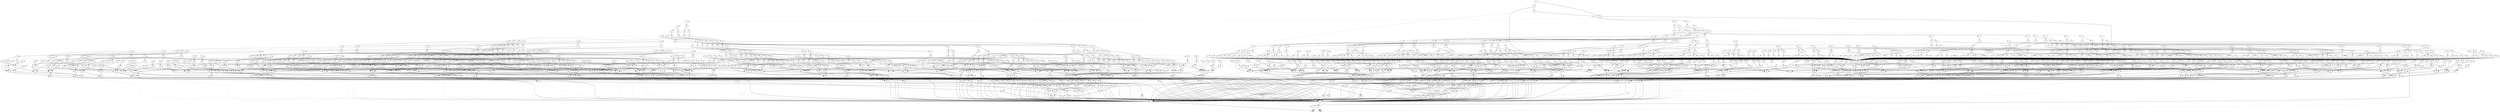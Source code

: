 digraph G {
0 [shape=box, label="0", style=filled, shape=box, height=0.3, width=0.3];
1 [shape=box, label="1", style=filled, shape=box, height=0.3, width=0.3];
293138 [label="0"];
293138 -> 292351 [style=dotted];
293138 -> 293137 [style=filled];
292351 [label="1"];
292351 -> 292348 [style=dotted];
292351 -> 292350 [style=filled];
292348 [label="2"];
292348 -> 291306 [style=dotted];
292348 -> 292347 [style=filled];
291306 [label="11"];
291306 -> 291305 [style=dotted];
291306 -> 281007 [style=filled];
291305 [label="31"];
291305 -> 281006 [style=dotted];
291305 -> 291304 [style=filled];
281006 [label="71"];
281006 -> 0 [style=dotted];
281006 -> 155 [style=filled];
155 [label="76"];
155 -> 1 [style=dotted];
155 -> 0 [style=filled];
291304 [label="71"];
291304 -> 154 [style=dotted];
291304 -> 1 [style=filled];
154 [label="76"];
154 -> 0 [style=dotted];
154 -> 1 [style=filled];
281007 [label="71"];
281007 -> 0 [style=dotted];
281007 -> 154 [style=filled];
292347 [label="3"];
292347 -> 291995 [style=dotted];
292347 -> 292346 [style=filled];
291995 [label="4"];
291995 -> 291739 [style=dotted];
291995 -> 291994 [style=filled];
291739 [label="5"];
291739 -> 291548 [style=dotted];
291739 -> 291738 [style=filled];
291548 [label="6"];
291548 -> 291454 [style=dotted];
291548 -> 291547 [style=filled];
291454 [label="7"];
291454 -> 291392 [style=dotted];
291454 -> 291453 [style=filled];
291392 [label="8"];
291392 -> 291354 [style=dotted];
291392 -> 291391 [style=filled];
291354 [label="9"];
291354 -> 291332 [style=dotted];
291354 -> 291353 [style=filled];
291332 [label="10"];
291332 -> 291320 [style=dotted];
291332 -> 291331 [style=filled];
291320 [label="11"];
291320 -> 291319 [style=dotted];
291320 -> 281007 [style=filled];
291319 [label="60"];
291319 -> 291307 [style=dotted];
291319 -> 291318 [style=filled];
291307 [label="62"];
291307 -> 281006 [style=dotted];
291307 -> 291304 [style=filled];
291318 [label="62"];
291318 -> 291312 [style=dotted];
291318 -> 291317 [style=filled];
291312 [label="63"];
291312 -> 281006 [style=dotted];
291312 -> 291311 [style=filled];
291311 [label="64"];
291311 -> 281006 [style=dotted];
291311 -> 291310 [style=filled];
291310 [label="65"];
291310 -> 281006 [style=dotted];
291310 -> 291309 [style=filled];
291309 [label="66"];
291309 -> 281006 [style=dotted];
291309 -> 291308 [style=filled];
291308 [label="67"];
291308 -> 281006 [style=dotted];
291308 -> 291304 [style=filled];
291317 [label="63"];
291317 -> 291304 [style=dotted];
291317 -> 291316 [style=filled];
291316 [label="64"];
291316 -> 291304 [style=dotted];
291316 -> 291315 [style=filled];
291315 [label="65"];
291315 -> 291304 [style=dotted];
291315 -> 291314 [style=filled];
291314 [label="66"];
291314 -> 291304 [style=dotted];
291314 -> 291313 [style=filled];
291313 [label="67"];
291313 -> 291304 [style=dotted];
291313 -> 281006 [style=filled];
291331 [label="11"];
291331 -> 291330 [style=dotted];
291331 -> 281007 [style=filled];
291330 [label="60"];
291330 -> 291318 [style=dotted];
291330 -> 291329 [style=filled];
291329 [label="62"];
291329 -> 291324 [style=dotted];
291329 -> 291328 [style=filled];
291324 [label="63"];
291324 -> 281006 [style=dotted];
291324 -> 291323 [style=filled];
291323 [label="64"];
291323 -> 281006 [style=dotted];
291323 -> 291322 [style=filled];
291322 [label="65"];
291322 -> 281006 [style=dotted];
291322 -> 291321 [style=filled];
291321 [label="66"];
291321 -> 281006 [style=dotted];
291321 -> 291304 [style=filled];
291328 [label="63"];
291328 -> 291304 [style=dotted];
291328 -> 291327 [style=filled];
291327 [label="64"];
291327 -> 291304 [style=dotted];
291327 -> 291326 [style=filled];
291326 [label="65"];
291326 -> 291304 [style=dotted];
291326 -> 291325 [style=filled];
291325 [label="66"];
291325 -> 291304 [style=dotted];
291325 -> 281006 [style=filled];
291353 [label="10"];
291353 -> 291343 [style=dotted];
291353 -> 291352 [style=filled];
291343 [label="11"];
291343 -> 291342 [style=dotted];
291343 -> 281007 [style=filled];
291342 [label="60"];
291342 -> 291329 [style=dotted];
291342 -> 291341 [style=filled];
291341 [label="62"];
291341 -> 291336 [style=dotted];
291341 -> 291340 [style=filled];
291336 [label="63"];
291336 -> 281006 [style=dotted];
291336 -> 291335 [style=filled];
291335 [label="64"];
291335 -> 281006 [style=dotted];
291335 -> 291334 [style=filled];
291334 [label="65"];
291334 -> 281006 [style=dotted];
291334 -> 291333 [style=filled];
291333 [label="66"];
291333 -> 291308 [style=dotted];
291333 -> 291304 [style=filled];
291340 [label="63"];
291340 -> 291304 [style=dotted];
291340 -> 291339 [style=filled];
291339 [label="64"];
291339 -> 291304 [style=dotted];
291339 -> 291338 [style=filled];
291338 [label="65"];
291338 -> 291304 [style=dotted];
291338 -> 291337 [style=filled];
291337 [label="66"];
291337 -> 291313 [style=dotted];
291337 -> 281006 [style=filled];
291352 [label="11"];
291352 -> 291351 [style=dotted];
291352 -> 281007 [style=filled];
291351 [label="60"];
291351 -> 291341 [style=dotted];
291351 -> 291350 [style=filled];
291350 [label="62"];
291350 -> 291346 [style=dotted];
291350 -> 291349 [style=filled];
291346 [label="63"];
291346 -> 281006 [style=dotted];
291346 -> 291345 [style=filled];
291345 [label="64"];
291345 -> 281006 [style=dotted];
291345 -> 291344 [style=filled];
291344 [label="65"];
291344 -> 281006 [style=dotted];
291344 -> 291304 [style=filled];
291349 [label="63"];
291349 -> 291304 [style=dotted];
291349 -> 291348 [style=filled];
291348 [label="64"];
291348 -> 291304 [style=dotted];
291348 -> 291347 [style=filled];
291347 [label="65"];
291347 -> 291304 [style=dotted];
291347 -> 281006 [style=filled];
291391 [label="9"];
291391 -> 291373 [style=dotted];
291391 -> 291390 [style=filled];
291373 [label="10"];
291373 -> 291363 [style=dotted];
291373 -> 291372 [style=filled];
291363 [label="11"];
291363 -> 291362 [style=dotted];
291363 -> 281007 [style=filled];
291362 [label="60"];
291362 -> 291350 [style=dotted];
291362 -> 291361 [style=filled];
291361 [label="62"];
291361 -> 291357 [style=dotted];
291361 -> 291360 [style=filled];
291357 [label="63"];
291357 -> 281006 [style=dotted];
291357 -> 291356 [style=filled];
291356 [label="64"];
291356 -> 281006 [style=dotted];
291356 -> 291355 [style=filled];
291355 [label="65"];
291355 -> 291309 [style=dotted];
291355 -> 291304 [style=filled];
291360 [label="63"];
291360 -> 291304 [style=dotted];
291360 -> 291359 [style=filled];
291359 [label="64"];
291359 -> 291304 [style=dotted];
291359 -> 291358 [style=filled];
291358 [label="65"];
291358 -> 291314 [style=dotted];
291358 -> 281006 [style=filled];
291372 [label="11"];
291372 -> 291371 [style=dotted];
291372 -> 281007 [style=filled];
291371 [label="60"];
291371 -> 291361 [style=dotted];
291371 -> 291370 [style=filled];
291370 [label="62"];
291370 -> 291366 [style=dotted];
291370 -> 291369 [style=filled];
291366 [label="63"];
291366 -> 281006 [style=dotted];
291366 -> 291365 [style=filled];
291365 [label="64"];
291365 -> 281006 [style=dotted];
291365 -> 291364 [style=filled];
291364 [label="65"];
291364 -> 291321 [style=dotted];
291364 -> 291304 [style=filled];
291369 [label="63"];
291369 -> 291304 [style=dotted];
291369 -> 291368 [style=filled];
291368 [label="64"];
291368 -> 291304 [style=dotted];
291368 -> 291367 [style=filled];
291367 [label="65"];
291367 -> 291325 [style=dotted];
291367 -> 281006 [style=filled];
291390 [label="10"];
291390 -> 291382 [style=dotted];
291390 -> 291389 [style=filled];
291382 [label="11"];
291382 -> 291381 [style=dotted];
291382 -> 281007 [style=filled];
291381 [label="60"];
291381 -> 291370 [style=dotted];
291381 -> 291380 [style=filled];
291380 [label="62"];
291380 -> 291376 [style=dotted];
291380 -> 291379 [style=filled];
291376 [label="63"];
291376 -> 281006 [style=dotted];
291376 -> 291375 [style=filled];
291375 [label="64"];
291375 -> 281006 [style=dotted];
291375 -> 291374 [style=filled];
291374 [label="65"];
291374 -> 291333 [style=dotted];
291374 -> 291304 [style=filled];
291379 [label="63"];
291379 -> 291304 [style=dotted];
291379 -> 291378 [style=filled];
291378 [label="64"];
291378 -> 291304 [style=dotted];
291378 -> 291377 [style=filled];
291377 [label="65"];
291377 -> 291337 [style=dotted];
291377 -> 281006 [style=filled];
291389 [label="11"];
291389 -> 291388 [style=dotted];
291389 -> 281007 [style=filled];
291388 [label="60"];
291388 -> 291380 [style=dotted];
291388 -> 291387 [style=filled];
291387 [label="62"];
291387 -> 291384 [style=dotted];
291387 -> 291386 [style=filled];
291384 [label="63"];
291384 -> 281006 [style=dotted];
291384 -> 291383 [style=filled];
291383 [label="64"];
291383 -> 281006 [style=dotted];
291383 -> 291304 [style=filled];
291386 [label="63"];
291386 -> 291304 [style=dotted];
291386 -> 291385 [style=filled];
291385 [label="64"];
291385 -> 291304 [style=dotted];
291385 -> 281006 [style=filled];
291453 [label="8"];
291453 -> 291423 [style=dotted];
291453 -> 291452 [style=filled];
291423 [label="9"];
291423 -> 291407 [style=dotted];
291423 -> 291422 [style=filled];
291407 [label="10"];
291407 -> 291399 [style=dotted];
291407 -> 291406 [style=filled];
291399 [label="11"];
291399 -> 291398 [style=dotted];
291399 -> 281007 [style=filled];
291398 [label="60"];
291398 -> 291387 [style=dotted];
291398 -> 291397 [style=filled];
291397 [label="62"];
291397 -> 291394 [style=dotted];
291397 -> 291396 [style=filled];
291394 [label="63"];
291394 -> 281006 [style=dotted];
291394 -> 291393 [style=filled];
291393 [label="64"];
291393 -> 291310 [style=dotted];
291393 -> 291304 [style=filled];
291396 [label="63"];
291396 -> 291304 [style=dotted];
291396 -> 291395 [style=filled];
291395 [label="64"];
291395 -> 291315 [style=dotted];
291395 -> 281006 [style=filled];
291406 [label="11"];
291406 -> 291405 [style=dotted];
291406 -> 281007 [style=filled];
291405 [label="60"];
291405 -> 291397 [style=dotted];
291405 -> 291404 [style=filled];
291404 [label="62"];
291404 -> 291401 [style=dotted];
291404 -> 291403 [style=filled];
291401 [label="63"];
291401 -> 281006 [style=dotted];
291401 -> 291400 [style=filled];
291400 [label="64"];
291400 -> 291322 [style=dotted];
291400 -> 291304 [style=filled];
291403 [label="63"];
291403 -> 291304 [style=dotted];
291403 -> 291402 [style=filled];
291402 [label="64"];
291402 -> 291326 [style=dotted];
291402 -> 281006 [style=filled];
291422 [label="10"];
291422 -> 291414 [style=dotted];
291422 -> 291421 [style=filled];
291414 [label="11"];
291414 -> 291413 [style=dotted];
291414 -> 281007 [style=filled];
291413 [label="60"];
291413 -> 291404 [style=dotted];
291413 -> 291412 [style=filled];
291412 [label="62"];
291412 -> 291409 [style=dotted];
291412 -> 291411 [style=filled];
291409 [label="63"];
291409 -> 281006 [style=dotted];
291409 -> 291408 [style=filled];
291408 [label="64"];
291408 -> 291334 [style=dotted];
291408 -> 291304 [style=filled];
291411 [label="63"];
291411 -> 291304 [style=dotted];
291411 -> 291410 [style=filled];
291410 [label="64"];
291410 -> 291338 [style=dotted];
291410 -> 281006 [style=filled];
291421 [label="11"];
291421 -> 291420 [style=dotted];
291421 -> 281007 [style=filled];
291420 [label="60"];
291420 -> 291412 [style=dotted];
291420 -> 291419 [style=filled];
291419 [label="62"];
291419 -> 291416 [style=dotted];
291419 -> 291418 [style=filled];
291416 [label="63"];
291416 -> 281006 [style=dotted];
291416 -> 291415 [style=filled];
291415 [label="64"];
291415 -> 291344 [style=dotted];
291415 -> 291304 [style=filled];
291418 [label="63"];
291418 -> 291304 [style=dotted];
291418 -> 291417 [style=filled];
291417 [label="64"];
291417 -> 291347 [style=dotted];
291417 -> 281006 [style=filled];
291452 [label="9"];
291452 -> 291438 [style=dotted];
291452 -> 291451 [style=filled];
291438 [label="10"];
291438 -> 291430 [style=dotted];
291438 -> 291437 [style=filled];
291430 [label="11"];
291430 -> 291429 [style=dotted];
291430 -> 281007 [style=filled];
291429 [label="60"];
291429 -> 291419 [style=dotted];
291429 -> 291428 [style=filled];
291428 [label="62"];
291428 -> 291425 [style=dotted];
291428 -> 291427 [style=filled];
291425 [label="63"];
291425 -> 281006 [style=dotted];
291425 -> 291424 [style=filled];
291424 [label="64"];
291424 -> 291355 [style=dotted];
291424 -> 291304 [style=filled];
291427 [label="63"];
291427 -> 291304 [style=dotted];
291427 -> 291426 [style=filled];
291426 [label="64"];
291426 -> 291358 [style=dotted];
291426 -> 281006 [style=filled];
291437 [label="11"];
291437 -> 291436 [style=dotted];
291437 -> 281007 [style=filled];
291436 [label="60"];
291436 -> 291428 [style=dotted];
291436 -> 291435 [style=filled];
291435 [label="62"];
291435 -> 291432 [style=dotted];
291435 -> 291434 [style=filled];
291432 [label="63"];
291432 -> 281006 [style=dotted];
291432 -> 291431 [style=filled];
291431 [label="64"];
291431 -> 291364 [style=dotted];
291431 -> 291304 [style=filled];
291434 [label="63"];
291434 -> 291304 [style=dotted];
291434 -> 291433 [style=filled];
291433 [label="64"];
291433 -> 291367 [style=dotted];
291433 -> 281006 [style=filled];
291451 [label="10"];
291451 -> 291445 [style=dotted];
291451 -> 291450 [style=filled];
291445 [label="11"];
291445 -> 291444 [style=dotted];
291445 -> 281007 [style=filled];
291444 [label="60"];
291444 -> 291435 [style=dotted];
291444 -> 291443 [style=filled];
291443 [label="62"];
291443 -> 291440 [style=dotted];
291443 -> 291442 [style=filled];
291440 [label="63"];
291440 -> 281006 [style=dotted];
291440 -> 291439 [style=filled];
291439 [label="64"];
291439 -> 291374 [style=dotted];
291439 -> 291304 [style=filled];
291442 [label="63"];
291442 -> 291304 [style=dotted];
291442 -> 291441 [style=filled];
291441 [label="64"];
291441 -> 291377 [style=dotted];
291441 -> 281006 [style=filled];
291450 [label="11"];
291450 -> 291449 [style=dotted];
291450 -> 281007 [style=filled];
291449 [label="60"];
291449 -> 291443 [style=dotted];
291449 -> 291448 [style=filled];
291448 [label="62"];
291448 -> 291446 [style=dotted];
291448 -> 291447 [style=filled];
291446 [label="63"];
291446 -> 281006 [style=dotted];
291446 -> 291304 [style=filled];
291447 [label="63"];
291447 -> 291304 [style=dotted];
291447 -> 281006 [style=filled];
291547 [label="7"];
291547 -> 291501 [style=dotted];
291547 -> 291546 [style=filled];
291501 [label="8"];
291501 -> 291477 [style=dotted];
291501 -> 291500 [style=filled];
291477 [label="9"];
291477 -> 291465 [style=dotted];
291477 -> 291476 [style=filled];
291465 [label="10"];
291465 -> 291459 [style=dotted];
291465 -> 291464 [style=filled];
291459 [label="11"];
291459 -> 291458 [style=dotted];
291459 -> 281007 [style=filled];
291458 [label="60"];
291458 -> 291448 [style=dotted];
291458 -> 291457 [style=filled];
291457 [label="62"];
291457 -> 291455 [style=dotted];
291457 -> 291456 [style=filled];
291455 [label="63"];
291455 -> 291311 [style=dotted];
291455 -> 291304 [style=filled];
291456 [label="63"];
291456 -> 291316 [style=dotted];
291456 -> 281006 [style=filled];
291464 [label="11"];
291464 -> 291463 [style=dotted];
291464 -> 281007 [style=filled];
291463 [label="60"];
291463 -> 291457 [style=dotted];
291463 -> 291462 [style=filled];
291462 [label="62"];
291462 -> 291460 [style=dotted];
291462 -> 291461 [style=filled];
291460 [label="63"];
291460 -> 291323 [style=dotted];
291460 -> 291304 [style=filled];
291461 [label="63"];
291461 -> 291327 [style=dotted];
291461 -> 281006 [style=filled];
291476 [label="10"];
291476 -> 291470 [style=dotted];
291476 -> 291475 [style=filled];
291470 [label="11"];
291470 -> 291469 [style=dotted];
291470 -> 281007 [style=filled];
291469 [label="60"];
291469 -> 291462 [style=dotted];
291469 -> 291468 [style=filled];
291468 [label="62"];
291468 -> 291466 [style=dotted];
291468 -> 291467 [style=filled];
291466 [label="63"];
291466 -> 291335 [style=dotted];
291466 -> 291304 [style=filled];
291467 [label="63"];
291467 -> 291339 [style=dotted];
291467 -> 281006 [style=filled];
291475 [label="11"];
291475 -> 291474 [style=dotted];
291475 -> 281007 [style=filled];
291474 [label="60"];
291474 -> 291468 [style=dotted];
291474 -> 291473 [style=filled];
291473 [label="62"];
291473 -> 291471 [style=dotted];
291473 -> 291472 [style=filled];
291471 [label="63"];
291471 -> 291345 [style=dotted];
291471 -> 291304 [style=filled];
291472 [label="63"];
291472 -> 291348 [style=dotted];
291472 -> 281006 [style=filled];
291500 [label="9"];
291500 -> 291488 [style=dotted];
291500 -> 291499 [style=filled];
291488 [label="10"];
291488 -> 291482 [style=dotted];
291488 -> 291487 [style=filled];
291482 [label="11"];
291482 -> 291481 [style=dotted];
291482 -> 281007 [style=filled];
291481 [label="60"];
291481 -> 291473 [style=dotted];
291481 -> 291480 [style=filled];
291480 [label="62"];
291480 -> 291478 [style=dotted];
291480 -> 291479 [style=filled];
291478 [label="63"];
291478 -> 291356 [style=dotted];
291478 -> 291304 [style=filled];
291479 [label="63"];
291479 -> 291359 [style=dotted];
291479 -> 281006 [style=filled];
291487 [label="11"];
291487 -> 291486 [style=dotted];
291487 -> 281007 [style=filled];
291486 [label="60"];
291486 -> 291480 [style=dotted];
291486 -> 291485 [style=filled];
291485 [label="62"];
291485 -> 291483 [style=dotted];
291485 -> 291484 [style=filled];
291483 [label="63"];
291483 -> 291365 [style=dotted];
291483 -> 291304 [style=filled];
291484 [label="63"];
291484 -> 291368 [style=dotted];
291484 -> 281006 [style=filled];
291499 [label="10"];
291499 -> 291493 [style=dotted];
291499 -> 291498 [style=filled];
291493 [label="11"];
291493 -> 291492 [style=dotted];
291493 -> 281007 [style=filled];
291492 [label="60"];
291492 -> 291485 [style=dotted];
291492 -> 291491 [style=filled];
291491 [label="62"];
291491 -> 291489 [style=dotted];
291491 -> 291490 [style=filled];
291489 [label="63"];
291489 -> 291375 [style=dotted];
291489 -> 291304 [style=filled];
291490 [label="63"];
291490 -> 291378 [style=dotted];
291490 -> 281006 [style=filled];
291498 [label="11"];
291498 -> 291497 [style=dotted];
291498 -> 281007 [style=filled];
291497 [label="60"];
291497 -> 291491 [style=dotted];
291497 -> 291496 [style=filled];
291496 [label="62"];
291496 -> 291494 [style=dotted];
291496 -> 291495 [style=filled];
291494 [label="63"];
291494 -> 291383 [style=dotted];
291494 -> 291304 [style=filled];
291495 [label="63"];
291495 -> 291385 [style=dotted];
291495 -> 281006 [style=filled];
291546 [label="8"];
291546 -> 291524 [style=dotted];
291546 -> 291545 [style=filled];
291524 [label="9"];
291524 -> 291512 [style=dotted];
291524 -> 291523 [style=filled];
291512 [label="10"];
291512 -> 291506 [style=dotted];
291512 -> 291511 [style=filled];
291506 [label="11"];
291506 -> 291505 [style=dotted];
291506 -> 281007 [style=filled];
291505 [label="60"];
291505 -> 291496 [style=dotted];
291505 -> 291504 [style=filled];
291504 [label="62"];
291504 -> 291502 [style=dotted];
291504 -> 291503 [style=filled];
291502 [label="63"];
291502 -> 291393 [style=dotted];
291502 -> 291304 [style=filled];
291503 [label="63"];
291503 -> 291395 [style=dotted];
291503 -> 281006 [style=filled];
291511 [label="11"];
291511 -> 291510 [style=dotted];
291511 -> 281007 [style=filled];
291510 [label="60"];
291510 -> 291504 [style=dotted];
291510 -> 291509 [style=filled];
291509 [label="62"];
291509 -> 291507 [style=dotted];
291509 -> 291508 [style=filled];
291507 [label="63"];
291507 -> 291400 [style=dotted];
291507 -> 291304 [style=filled];
291508 [label="63"];
291508 -> 291402 [style=dotted];
291508 -> 281006 [style=filled];
291523 [label="10"];
291523 -> 291517 [style=dotted];
291523 -> 291522 [style=filled];
291517 [label="11"];
291517 -> 291516 [style=dotted];
291517 -> 281007 [style=filled];
291516 [label="60"];
291516 -> 291509 [style=dotted];
291516 -> 291515 [style=filled];
291515 [label="62"];
291515 -> 291513 [style=dotted];
291515 -> 291514 [style=filled];
291513 [label="63"];
291513 -> 291408 [style=dotted];
291513 -> 291304 [style=filled];
291514 [label="63"];
291514 -> 291410 [style=dotted];
291514 -> 281006 [style=filled];
291522 [label="11"];
291522 -> 291521 [style=dotted];
291522 -> 281007 [style=filled];
291521 [label="60"];
291521 -> 291515 [style=dotted];
291521 -> 291520 [style=filled];
291520 [label="62"];
291520 -> 291518 [style=dotted];
291520 -> 291519 [style=filled];
291518 [label="63"];
291518 -> 291415 [style=dotted];
291518 -> 291304 [style=filled];
291519 [label="63"];
291519 -> 291417 [style=dotted];
291519 -> 281006 [style=filled];
291545 [label="9"];
291545 -> 291535 [style=dotted];
291545 -> 291544 [style=filled];
291535 [label="10"];
291535 -> 291529 [style=dotted];
291535 -> 291534 [style=filled];
291529 [label="11"];
291529 -> 291528 [style=dotted];
291529 -> 281007 [style=filled];
291528 [label="60"];
291528 -> 291520 [style=dotted];
291528 -> 291527 [style=filled];
291527 [label="62"];
291527 -> 291525 [style=dotted];
291527 -> 291526 [style=filled];
291525 [label="63"];
291525 -> 291424 [style=dotted];
291525 -> 291304 [style=filled];
291526 [label="63"];
291526 -> 291426 [style=dotted];
291526 -> 281006 [style=filled];
291534 [label="11"];
291534 -> 291533 [style=dotted];
291534 -> 281007 [style=filled];
291533 [label="60"];
291533 -> 291527 [style=dotted];
291533 -> 291532 [style=filled];
291532 [label="62"];
291532 -> 291530 [style=dotted];
291532 -> 291531 [style=filled];
291530 [label="63"];
291530 -> 291431 [style=dotted];
291530 -> 291304 [style=filled];
291531 [label="63"];
291531 -> 291433 [style=dotted];
291531 -> 281006 [style=filled];
291544 [label="10"];
291544 -> 291540 [style=dotted];
291544 -> 291543 [style=filled];
291540 [label="11"];
291540 -> 291539 [style=dotted];
291540 -> 281007 [style=filled];
291539 [label="60"];
291539 -> 291532 [style=dotted];
291539 -> 291538 [style=filled];
291538 [label="62"];
291538 -> 291536 [style=dotted];
291538 -> 291537 [style=filled];
291536 [label="63"];
291536 -> 291439 [style=dotted];
291536 -> 291304 [style=filled];
291537 [label="63"];
291537 -> 291441 [style=dotted];
291537 -> 281006 [style=filled];
291543 [label="11"];
291543 -> 291542 [style=dotted];
291543 -> 281007 [style=filled];
291542 [label="60"];
291542 -> 291538 [style=dotted];
291542 -> 291541 [style=filled];
291541 [label="62"];
291541 -> 291304 [style=dotted];
291541 -> 281006 [style=filled];
291738 [label="6"];
291738 -> 291643 [style=dotted];
291738 -> 291737 [style=filled];
291643 [label="7"];
291643 -> 291595 [style=dotted];
291643 -> 291642 [style=filled];
291595 [label="8"];
291595 -> 291571 [style=dotted];
291595 -> 291594 [style=filled];
291571 [label="9"];
291571 -> 291559 [style=dotted];
291571 -> 291570 [style=filled];
291559 [label="10"];
291559 -> 291553 [style=dotted];
291559 -> 291558 [style=filled];
291553 [label="11"];
291553 -> 291552 [style=dotted];
291553 -> 281007 [style=filled];
291552 [label="60"];
291552 -> 291541 [style=dotted];
291552 -> 291551 [style=filled];
291551 [label="61"];
291551 -> 291549 [style=dotted];
291551 -> 291550 [style=filled];
291549 [label="62"];
291549 -> 291317 [style=dotted];
291549 -> 291312 [style=filled];
291550 [label="62"];
291550 -> 291317 [style=dotted];
291550 -> 281006 [style=filled];
291558 [label="11"];
291558 -> 291557 [style=dotted];
291558 -> 281007 [style=filled];
291557 [label="60"];
291557 -> 291549 [style=dotted];
291557 -> 291556 [style=filled];
291556 [label="61"];
291556 -> 291554 [style=dotted];
291556 -> 291555 [style=filled];
291554 [label="62"];
291554 -> 291328 [style=dotted];
291554 -> 291324 [style=filled];
291555 [label="62"];
291555 -> 291328 [style=dotted];
291555 -> 291312 [style=filled];
291570 [label="10"];
291570 -> 291564 [style=dotted];
291570 -> 291569 [style=filled];
291564 [label="11"];
291564 -> 291563 [style=dotted];
291564 -> 281007 [style=filled];
291563 [label="60"];
291563 -> 291554 [style=dotted];
291563 -> 291562 [style=filled];
291562 [label="61"];
291562 -> 291560 [style=dotted];
291562 -> 291561 [style=filled];
291560 [label="62"];
291560 -> 291340 [style=dotted];
291560 -> 291336 [style=filled];
291561 [label="62"];
291561 -> 291340 [style=dotted];
291561 -> 291324 [style=filled];
291569 [label="11"];
291569 -> 291568 [style=dotted];
291569 -> 281007 [style=filled];
291568 [label="60"];
291568 -> 291560 [style=dotted];
291568 -> 291567 [style=filled];
291567 [label="61"];
291567 -> 291565 [style=dotted];
291567 -> 291566 [style=filled];
291565 [label="62"];
291565 -> 291349 [style=dotted];
291565 -> 291346 [style=filled];
291566 [label="62"];
291566 -> 291349 [style=dotted];
291566 -> 291336 [style=filled];
291594 [label="9"];
291594 -> 291582 [style=dotted];
291594 -> 291593 [style=filled];
291582 [label="10"];
291582 -> 291576 [style=dotted];
291582 -> 291581 [style=filled];
291576 [label="11"];
291576 -> 291575 [style=dotted];
291576 -> 281007 [style=filled];
291575 [label="60"];
291575 -> 291565 [style=dotted];
291575 -> 291574 [style=filled];
291574 [label="61"];
291574 -> 291572 [style=dotted];
291574 -> 291573 [style=filled];
291572 [label="62"];
291572 -> 291360 [style=dotted];
291572 -> 291357 [style=filled];
291573 [label="62"];
291573 -> 291360 [style=dotted];
291573 -> 291346 [style=filled];
291581 [label="11"];
291581 -> 291580 [style=dotted];
291581 -> 281007 [style=filled];
291580 [label="60"];
291580 -> 291572 [style=dotted];
291580 -> 291579 [style=filled];
291579 [label="61"];
291579 -> 291577 [style=dotted];
291579 -> 291578 [style=filled];
291577 [label="62"];
291577 -> 291369 [style=dotted];
291577 -> 291366 [style=filled];
291578 [label="62"];
291578 -> 291369 [style=dotted];
291578 -> 291357 [style=filled];
291593 [label="10"];
291593 -> 291587 [style=dotted];
291593 -> 291592 [style=filled];
291587 [label="11"];
291587 -> 291586 [style=dotted];
291587 -> 281007 [style=filled];
291586 [label="60"];
291586 -> 291577 [style=dotted];
291586 -> 291585 [style=filled];
291585 [label="61"];
291585 -> 291583 [style=dotted];
291585 -> 291584 [style=filled];
291583 [label="62"];
291583 -> 291379 [style=dotted];
291583 -> 291376 [style=filled];
291584 [label="62"];
291584 -> 291379 [style=dotted];
291584 -> 291366 [style=filled];
291592 [label="11"];
291592 -> 291591 [style=dotted];
291592 -> 281007 [style=filled];
291591 [label="60"];
291591 -> 291583 [style=dotted];
291591 -> 291590 [style=filled];
291590 [label="61"];
291590 -> 291588 [style=dotted];
291590 -> 291589 [style=filled];
291588 [label="62"];
291588 -> 291386 [style=dotted];
291588 -> 291384 [style=filled];
291589 [label="62"];
291589 -> 291386 [style=dotted];
291589 -> 291376 [style=filled];
291642 [label="8"];
291642 -> 291618 [style=dotted];
291642 -> 291641 [style=filled];
291618 [label="9"];
291618 -> 291606 [style=dotted];
291618 -> 291617 [style=filled];
291606 [label="10"];
291606 -> 291600 [style=dotted];
291606 -> 291605 [style=filled];
291600 [label="11"];
291600 -> 291599 [style=dotted];
291600 -> 281007 [style=filled];
291599 [label="60"];
291599 -> 291588 [style=dotted];
291599 -> 291598 [style=filled];
291598 [label="61"];
291598 -> 291596 [style=dotted];
291598 -> 291597 [style=filled];
291596 [label="62"];
291596 -> 291396 [style=dotted];
291596 -> 291394 [style=filled];
291597 [label="62"];
291597 -> 291396 [style=dotted];
291597 -> 291384 [style=filled];
291605 [label="11"];
291605 -> 291604 [style=dotted];
291605 -> 281007 [style=filled];
291604 [label="60"];
291604 -> 291596 [style=dotted];
291604 -> 291603 [style=filled];
291603 [label="61"];
291603 -> 291601 [style=dotted];
291603 -> 291602 [style=filled];
291601 [label="62"];
291601 -> 291403 [style=dotted];
291601 -> 291401 [style=filled];
291602 [label="62"];
291602 -> 291403 [style=dotted];
291602 -> 291394 [style=filled];
291617 [label="10"];
291617 -> 291611 [style=dotted];
291617 -> 291616 [style=filled];
291611 [label="11"];
291611 -> 291610 [style=dotted];
291611 -> 281007 [style=filled];
291610 [label="60"];
291610 -> 291601 [style=dotted];
291610 -> 291609 [style=filled];
291609 [label="61"];
291609 -> 291607 [style=dotted];
291609 -> 291608 [style=filled];
291607 [label="62"];
291607 -> 291411 [style=dotted];
291607 -> 291409 [style=filled];
291608 [label="62"];
291608 -> 291411 [style=dotted];
291608 -> 291401 [style=filled];
291616 [label="11"];
291616 -> 291615 [style=dotted];
291616 -> 281007 [style=filled];
291615 [label="60"];
291615 -> 291607 [style=dotted];
291615 -> 291614 [style=filled];
291614 [label="61"];
291614 -> 291612 [style=dotted];
291614 -> 291613 [style=filled];
291612 [label="62"];
291612 -> 291418 [style=dotted];
291612 -> 291416 [style=filled];
291613 [label="62"];
291613 -> 291418 [style=dotted];
291613 -> 291409 [style=filled];
291641 [label="9"];
291641 -> 291629 [style=dotted];
291641 -> 291640 [style=filled];
291629 [label="10"];
291629 -> 291623 [style=dotted];
291629 -> 291628 [style=filled];
291623 [label="11"];
291623 -> 291622 [style=dotted];
291623 -> 281007 [style=filled];
291622 [label="60"];
291622 -> 291612 [style=dotted];
291622 -> 291621 [style=filled];
291621 [label="61"];
291621 -> 291619 [style=dotted];
291621 -> 291620 [style=filled];
291619 [label="62"];
291619 -> 291427 [style=dotted];
291619 -> 291425 [style=filled];
291620 [label="62"];
291620 -> 291427 [style=dotted];
291620 -> 291416 [style=filled];
291628 [label="11"];
291628 -> 291627 [style=dotted];
291628 -> 281007 [style=filled];
291627 [label="60"];
291627 -> 291619 [style=dotted];
291627 -> 291626 [style=filled];
291626 [label="61"];
291626 -> 291624 [style=dotted];
291626 -> 291625 [style=filled];
291624 [label="62"];
291624 -> 291434 [style=dotted];
291624 -> 291432 [style=filled];
291625 [label="62"];
291625 -> 291434 [style=dotted];
291625 -> 291425 [style=filled];
291640 [label="10"];
291640 -> 291634 [style=dotted];
291640 -> 291639 [style=filled];
291634 [label="11"];
291634 -> 291633 [style=dotted];
291634 -> 281007 [style=filled];
291633 [label="60"];
291633 -> 291624 [style=dotted];
291633 -> 291632 [style=filled];
291632 [label="61"];
291632 -> 291630 [style=dotted];
291632 -> 291631 [style=filled];
291630 [label="62"];
291630 -> 291442 [style=dotted];
291630 -> 291440 [style=filled];
291631 [label="62"];
291631 -> 291442 [style=dotted];
291631 -> 291432 [style=filled];
291639 [label="11"];
291639 -> 291638 [style=dotted];
291639 -> 281007 [style=filled];
291638 [label="60"];
291638 -> 291630 [style=dotted];
291638 -> 291637 [style=filled];
291637 [label="61"];
291637 -> 291635 [style=dotted];
291637 -> 291636 [style=filled];
291635 [label="62"];
291635 -> 291447 [style=dotted];
291635 -> 291446 [style=filled];
291636 [label="62"];
291636 -> 291447 [style=dotted];
291636 -> 291440 [style=filled];
291737 [label="7"];
291737 -> 291690 [style=dotted];
291737 -> 291736 [style=filled];
291690 [label="8"];
291690 -> 291666 [style=dotted];
291690 -> 291689 [style=filled];
291666 [label="9"];
291666 -> 291654 [style=dotted];
291666 -> 291665 [style=filled];
291654 [label="10"];
291654 -> 291648 [style=dotted];
291654 -> 291653 [style=filled];
291648 [label="11"];
291648 -> 291647 [style=dotted];
291648 -> 281007 [style=filled];
291647 [label="60"];
291647 -> 291635 [style=dotted];
291647 -> 291646 [style=filled];
291646 [label="61"];
291646 -> 291644 [style=dotted];
291646 -> 291645 [style=filled];
291644 [label="62"];
291644 -> 291456 [style=dotted];
291644 -> 291455 [style=filled];
291645 [label="62"];
291645 -> 291456 [style=dotted];
291645 -> 291446 [style=filled];
291653 [label="11"];
291653 -> 291652 [style=dotted];
291653 -> 281007 [style=filled];
291652 [label="60"];
291652 -> 291644 [style=dotted];
291652 -> 291651 [style=filled];
291651 [label="61"];
291651 -> 291649 [style=dotted];
291651 -> 291650 [style=filled];
291649 [label="62"];
291649 -> 291461 [style=dotted];
291649 -> 291460 [style=filled];
291650 [label="62"];
291650 -> 291461 [style=dotted];
291650 -> 291455 [style=filled];
291665 [label="10"];
291665 -> 291659 [style=dotted];
291665 -> 291664 [style=filled];
291659 [label="11"];
291659 -> 291658 [style=dotted];
291659 -> 281007 [style=filled];
291658 [label="60"];
291658 -> 291649 [style=dotted];
291658 -> 291657 [style=filled];
291657 [label="61"];
291657 -> 291655 [style=dotted];
291657 -> 291656 [style=filled];
291655 [label="62"];
291655 -> 291467 [style=dotted];
291655 -> 291466 [style=filled];
291656 [label="62"];
291656 -> 291467 [style=dotted];
291656 -> 291460 [style=filled];
291664 [label="11"];
291664 -> 291663 [style=dotted];
291664 -> 281007 [style=filled];
291663 [label="60"];
291663 -> 291655 [style=dotted];
291663 -> 291662 [style=filled];
291662 [label="61"];
291662 -> 291660 [style=dotted];
291662 -> 291661 [style=filled];
291660 [label="62"];
291660 -> 291472 [style=dotted];
291660 -> 291471 [style=filled];
291661 [label="62"];
291661 -> 291472 [style=dotted];
291661 -> 291466 [style=filled];
291689 [label="9"];
291689 -> 291677 [style=dotted];
291689 -> 291688 [style=filled];
291677 [label="10"];
291677 -> 291671 [style=dotted];
291677 -> 291676 [style=filled];
291671 [label="11"];
291671 -> 291670 [style=dotted];
291671 -> 281007 [style=filled];
291670 [label="60"];
291670 -> 291660 [style=dotted];
291670 -> 291669 [style=filled];
291669 [label="61"];
291669 -> 291667 [style=dotted];
291669 -> 291668 [style=filled];
291667 [label="62"];
291667 -> 291479 [style=dotted];
291667 -> 291478 [style=filled];
291668 [label="62"];
291668 -> 291479 [style=dotted];
291668 -> 291471 [style=filled];
291676 [label="11"];
291676 -> 291675 [style=dotted];
291676 -> 281007 [style=filled];
291675 [label="60"];
291675 -> 291667 [style=dotted];
291675 -> 291674 [style=filled];
291674 [label="61"];
291674 -> 291672 [style=dotted];
291674 -> 291673 [style=filled];
291672 [label="62"];
291672 -> 291484 [style=dotted];
291672 -> 291483 [style=filled];
291673 [label="62"];
291673 -> 291484 [style=dotted];
291673 -> 291478 [style=filled];
291688 [label="10"];
291688 -> 291682 [style=dotted];
291688 -> 291687 [style=filled];
291682 [label="11"];
291682 -> 291681 [style=dotted];
291682 -> 281007 [style=filled];
291681 [label="60"];
291681 -> 291672 [style=dotted];
291681 -> 291680 [style=filled];
291680 [label="61"];
291680 -> 291678 [style=dotted];
291680 -> 291679 [style=filled];
291678 [label="62"];
291678 -> 291490 [style=dotted];
291678 -> 291489 [style=filled];
291679 [label="62"];
291679 -> 291490 [style=dotted];
291679 -> 291483 [style=filled];
291687 [label="11"];
291687 -> 291686 [style=dotted];
291687 -> 281007 [style=filled];
291686 [label="60"];
291686 -> 291678 [style=dotted];
291686 -> 291685 [style=filled];
291685 [label="61"];
291685 -> 291683 [style=dotted];
291685 -> 291684 [style=filled];
291683 [label="62"];
291683 -> 291495 [style=dotted];
291683 -> 291494 [style=filled];
291684 [label="62"];
291684 -> 291495 [style=dotted];
291684 -> 291489 [style=filled];
291736 [label="8"];
291736 -> 291713 [style=dotted];
291736 -> 291735 [style=filled];
291713 [label="9"];
291713 -> 291701 [style=dotted];
291713 -> 291712 [style=filled];
291701 [label="10"];
291701 -> 291695 [style=dotted];
291701 -> 291700 [style=filled];
291695 [label="11"];
291695 -> 291694 [style=dotted];
291695 -> 281007 [style=filled];
291694 [label="60"];
291694 -> 291683 [style=dotted];
291694 -> 291693 [style=filled];
291693 [label="61"];
291693 -> 291691 [style=dotted];
291693 -> 291692 [style=filled];
291691 [label="62"];
291691 -> 291503 [style=dotted];
291691 -> 291502 [style=filled];
291692 [label="62"];
291692 -> 291503 [style=dotted];
291692 -> 291494 [style=filled];
291700 [label="11"];
291700 -> 291699 [style=dotted];
291700 -> 281007 [style=filled];
291699 [label="60"];
291699 -> 291691 [style=dotted];
291699 -> 291698 [style=filled];
291698 [label="61"];
291698 -> 291696 [style=dotted];
291698 -> 291697 [style=filled];
291696 [label="62"];
291696 -> 291508 [style=dotted];
291696 -> 291507 [style=filled];
291697 [label="62"];
291697 -> 291508 [style=dotted];
291697 -> 291502 [style=filled];
291712 [label="10"];
291712 -> 291706 [style=dotted];
291712 -> 291711 [style=filled];
291706 [label="11"];
291706 -> 291705 [style=dotted];
291706 -> 281007 [style=filled];
291705 [label="60"];
291705 -> 291696 [style=dotted];
291705 -> 291704 [style=filled];
291704 [label="61"];
291704 -> 291702 [style=dotted];
291704 -> 291703 [style=filled];
291702 [label="62"];
291702 -> 291514 [style=dotted];
291702 -> 291513 [style=filled];
291703 [label="62"];
291703 -> 291514 [style=dotted];
291703 -> 291507 [style=filled];
291711 [label="11"];
291711 -> 291710 [style=dotted];
291711 -> 281007 [style=filled];
291710 [label="60"];
291710 -> 291702 [style=dotted];
291710 -> 291709 [style=filled];
291709 [label="61"];
291709 -> 291707 [style=dotted];
291709 -> 291708 [style=filled];
291707 [label="62"];
291707 -> 291519 [style=dotted];
291707 -> 291518 [style=filled];
291708 [label="62"];
291708 -> 291519 [style=dotted];
291708 -> 291513 [style=filled];
291735 [label="9"];
291735 -> 291724 [style=dotted];
291735 -> 291734 [style=filled];
291724 [label="10"];
291724 -> 291718 [style=dotted];
291724 -> 291723 [style=filled];
291718 [label="11"];
291718 -> 291717 [style=dotted];
291718 -> 281007 [style=filled];
291717 [label="60"];
291717 -> 291707 [style=dotted];
291717 -> 291716 [style=filled];
291716 [label="61"];
291716 -> 291714 [style=dotted];
291716 -> 291715 [style=filled];
291714 [label="62"];
291714 -> 291526 [style=dotted];
291714 -> 291525 [style=filled];
291715 [label="62"];
291715 -> 291526 [style=dotted];
291715 -> 291518 [style=filled];
291723 [label="11"];
291723 -> 291722 [style=dotted];
291723 -> 281007 [style=filled];
291722 [label="60"];
291722 -> 291714 [style=dotted];
291722 -> 291721 [style=filled];
291721 [label="61"];
291721 -> 291719 [style=dotted];
291721 -> 291720 [style=filled];
291719 [label="62"];
291719 -> 291531 [style=dotted];
291719 -> 291530 [style=filled];
291720 [label="62"];
291720 -> 291531 [style=dotted];
291720 -> 291525 [style=filled];
291734 [label="10"];
291734 -> 291729 [style=dotted];
291734 -> 291733 [style=filled];
291729 [label="11"];
291729 -> 291728 [style=dotted];
291729 -> 281007 [style=filled];
291728 [label="60"];
291728 -> 291719 [style=dotted];
291728 -> 291727 [style=filled];
291727 [label="61"];
291727 -> 291725 [style=dotted];
291727 -> 291726 [style=filled];
291725 [label="62"];
291725 -> 291537 [style=dotted];
291725 -> 291536 [style=filled];
291726 [label="62"];
291726 -> 291537 [style=dotted];
291726 -> 291530 [style=filled];
291733 [label="11"];
291733 -> 291732 [style=dotted];
291733 -> 281007 [style=filled];
291732 [label="60"];
291732 -> 291725 [style=dotted];
291732 -> 291731 [style=filled];
291731 [label="61"];
291731 -> 291307 [style=dotted];
291731 -> 291730 [style=filled];
291730 [label="62"];
291730 -> 281006 [style=dotted];
291730 -> 291536 [style=filled];
291994 [label="5"];
291994 -> 291866 [style=dotted];
291994 -> 291993 [style=filled];
291866 [label="6"];
291866 -> 291802 [style=dotted];
291866 -> 291865 [style=filled];
291802 [label="7"];
291802 -> 291770 [style=dotted];
291802 -> 291801 [style=filled];
291770 [label="8"];
291770 -> 291754 [style=dotted];
291770 -> 291769 [style=filled];
291754 [label="9"];
291754 -> 291746 [style=dotted];
291754 -> 291753 [style=filled];
291746 [label="10"];
291746 -> 291742 [style=dotted];
291746 -> 291745 [style=filled];
291742 [label="11"];
291742 -> 291741 [style=dotted];
291742 -> 281007 [style=filled];
291741 [label="60"];
291741 -> 291307 [style=dotted];
291741 -> 291740 [style=filled];
291740 [label="61"];
291740 -> 291318 [style=dotted];
291740 -> 291307 [style=filled];
291745 [label="11"];
291745 -> 291744 [style=dotted];
291745 -> 281007 [style=filled];
291744 [label="60"];
291744 -> 291318 [style=dotted];
291744 -> 291743 [style=filled];
291743 [label="61"];
291743 -> 291329 [style=dotted];
291743 -> 291318 [style=filled];
291753 [label="10"];
291753 -> 291749 [style=dotted];
291753 -> 291752 [style=filled];
291749 [label="11"];
291749 -> 291748 [style=dotted];
291749 -> 281007 [style=filled];
291748 [label="60"];
291748 -> 291329 [style=dotted];
291748 -> 291747 [style=filled];
291747 [label="61"];
291747 -> 291341 [style=dotted];
291747 -> 291329 [style=filled];
291752 [label="11"];
291752 -> 291751 [style=dotted];
291752 -> 281007 [style=filled];
291751 [label="60"];
291751 -> 291341 [style=dotted];
291751 -> 291750 [style=filled];
291750 [label="61"];
291750 -> 291350 [style=dotted];
291750 -> 291341 [style=filled];
291769 [label="9"];
291769 -> 291761 [style=dotted];
291769 -> 291768 [style=filled];
291761 [label="10"];
291761 -> 291757 [style=dotted];
291761 -> 291760 [style=filled];
291757 [label="11"];
291757 -> 291756 [style=dotted];
291757 -> 281007 [style=filled];
291756 [label="60"];
291756 -> 291350 [style=dotted];
291756 -> 291755 [style=filled];
291755 [label="61"];
291755 -> 291361 [style=dotted];
291755 -> 291350 [style=filled];
291760 [label="11"];
291760 -> 291759 [style=dotted];
291760 -> 281007 [style=filled];
291759 [label="60"];
291759 -> 291361 [style=dotted];
291759 -> 291758 [style=filled];
291758 [label="61"];
291758 -> 291370 [style=dotted];
291758 -> 291361 [style=filled];
291768 [label="10"];
291768 -> 291764 [style=dotted];
291768 -> 291767 [style=filled];
291764 [label="11"];
291764 -> 291763 [style=dotted];
291764 -> 281007 [style=filled];
291763 [label="60"];
291763 -> 291370 [style=dotted];
291763 -> 291762 [style=filled];
291762 [label="61"];
291762 -> 291380 [style=dotted];
291762 -> 291370 [style=filled];
291767 [label="11"];
291767 -> 291766 [style=dotted];
291767 -> 281007 [style=filled];
291766 [label="60"];
291766 -> 291380 [style=dotted];
291766 -> 291765 [style=filled];
291765 [label="61"];
291765 -> 291387 [style=dotted];
291765 -> 291380 [style=filled];
291801 [label="8"];
291801 -> 291785 [style=dotted];
291801 -> 291800 [style=filled];
291785 [label="9"];
291785 -> 291777 [style=dotted];
291785 -> 291784 [style=filled];
291777 [label="10"];
291777 -> 291773 [style=dotted];
291777 -> 291776 [style=filled];
291773 [label="11"];
291773 -> 291772 [style=dotted];
291773 -> 281007 [style=filled];
291772 [label="60"];
291772 -> 291387 [style=dotted];
291772 -> 291771 [style=filled];
291771 [label="61"];
291771 -> 291397 [style=dotted];
291771 -> 291387 [style=filled];
291776 [label="11"];
291776 -> 291775 [style=dotted];
291776 -> 281007 [style=filled];
291775 [label="60"];
291775 -> 291397 [style=dotted];
291775 -> 291774 [style=filled];
291774 [label="61"];
291774 -> 291404 [style=dotted];
291774 -> 291397 [style=filled];
291784 [label="10"];
291784 -> 291780 [style=dotted];
291784 -> 291783 [style=filled];
291780 [label="11"];
291780 -> 291779 [style=dotted];
291780 -> 281007 [style=filled];
291779 [label="60"];
291779 -> 291404 [style=dotted];
291779 -> 291778 [style=filled];
291778 [label="61"];
291778 -> 291412 [style=dotted];
291778 -> 291404 [style=filled];
291783 [label="11"];
291783 -> 291782 [style=dotted];
291783 -> 281007 [style=filled];
291782 [label="60"];
291782 -> 291412 [style=dotted];
291782 -> 291781 [style=filled];
291781 [label="61"];
291781 -> 291419 [style=dotted];
291781 -> 291412 [style=filled];
291800 [label="9"];
291800 -> 291792 [style=dotted];
291800 -> 291799 [style=filled];
291792 [label="10"];
291792 -> 291788 [style=dotted];
291792 -> 291791 [style=filled];
291788 [label="11"];
291788 -> 291787 [style=dotted];
291788 -> 281007 [style=filled];
291787 [label="60"];
291787 -> 291419 [style=dotted];
291787 -> 291786 [style=filled];
291786 [label="61"];
291786 -> 291428 [style=dotted];
291786 -> 291419 [style=filled];
291791 [label="11"];
291791 -> 291790 [style=dotted];
291791 -> 281007 [style=filled];
291790 [label="60"];
291790 -> 291428 [style=dotted];
291790 -> 291789 [style=filled];
291789 [label="61"];
291789 -> 291435 [style=dotted];
291789 -> 291428 [style=filled];
291799 [label="10"];
291799 -> 291795 [style=dotted];
291799 -> 291798 [style=filled];
291795 [label="11"];
291795 -> 291794 [style=dotted];
291795 -> 281007 [style=filled];
291794 [label="60"];
291794 -> 291435 [style=dotted];
291794 -> 291793 [style=filled];
291793 [label="61"];
291793 -> 291443 [style=dotted];
291793 -> 291435 [style=filled];
291798 [label="11"];
291798 -> 291797 [style=dotted];
291798 -> 281007 [style=filled];
291797 [label="60"];
291797 -> 291443 [style=dotted];
291797 -> 291796 [style=filled];
291796 [label="61"];
291796 -> 291448 [style=dotted];
291796 -> 291443 [style=filled];
291865 [label="7"];
291865 -> 291833 [style=dotted];
291865 -> 291864 [style=filled];
291833 [label="8"];
291833 -> 291817 [style=dotted];
291833 -> 291832 [style=filled];
291817 [label="9"];
291817 -> 291809 [style=dotted];
291817 -> 291816 [style=filled];
291809 [label="10"];
291809 -> 291805 [style=dotted];
291809 -> 291808 [style=filled];
291805 [label="11"];
291805 -> 291804 [style=dotted];
291805 -> 281007 [style=filled];
291804 [label="60"];
291804 -> 291448 [style=dotted];
291804 -> 291803 [style=filled];
291803 [label="61"];
291803 -> 291457 [style=dotted];
291803 -> 291448 [style=filled];
291808 [label="11"];
291808 -> 291807 [style=dotted];
291808 -> 281007 [style=filled];
291807 [label="60"];
291807 -> 291457 [style=dotted];
291807 -> 291806 [style=filled];
291806 [label="61"];
291806 -> 291462 [style=dotted];
291806 -> 291457 [style=filled];
291816 [label="10"];
291816 -> 291812 [style=dotted];
291816 -> 291815 [style=filled];
291812 [label="11"];
291812 -> 291811 [style=dotted];
291812 -> 281007 [style=filled];
291811 [label="60"];
291811 -> 291462 [style=dotted];
291811 -> 291810 [style=filled];
291810 [label="61"];
291810 -> 291468 [style=dotted];
291810 -> 291462 [style=filled];
291815 [label="11"];
291815 -> 291814 [style=dotted];
291815 -> 281007 [style=filled];
291814 [label="60"];
291814 -> 291468 [style=dotted];
291814 -> 291813 [style=filled];
291813 [label="61"];
291813 -> 291473 [style=dotted];
291813 -> 291468 [style=filled];
291832 [label="9"];
291832 -> 291824 [style=dotted];
291832 -> 291831 [style=filled];
291824 [label="10"];
291824 -> 291820 [style=dotted];
291824 -> 291823 [style=filled];
291820 [label="11"];
291820 -> 291819 [style=dotted];
291820 -> 281007 [style=filled];
291819 [label="60"];
291819 -> 291473 [style=dotted];
291819 -> 291818 [style=filled];
291818 [label="61"];
291818 -> 291480 [style=dotted];
291818 -> 291473 [style=filled];
291823 [label="11"];
291823 -> 291822 [style=dotted];
291823 -> 281007 [style=filled];
291822 [label="60"];
291822 -> 291480 [style=dotted];
291822 -> 291821 [style=filled];
291821 [label="61"];
291821 -> 291485 [style=dotted];
291821 -> 291480 [style=filled];
291831 [label="10"];
291831 -> 291827 [style=dotted];
291831 -> 291830 [style=filled];
291827 [label="11"];
291827 -> 291826 [style=dotted];
291827 -> 281007 [style=filled];
291826 [label="60"];
291826 -> 291485 [style=dotted];
291826 -> 291825 [style=filled];
291825 [label="61"];
291825 -> 291491 [style=dotted];
291825 -> 291485 [style=filled];
291830 [label="11"];
291830 -> 291829 [style=dotted];
291830 -> 281007 [style=filled];
291829 [label="60"];
291829 -> 291491 [style=dotted];
291829 -> 291828 [style=filled];
291828 [label="61"];
291828 -> 291496 [style=dotted];
291828 -> 291491 [style=filled];
291864 [label="8"];
291864 -> 291848 [style=dotted];
291864 -> 291863 [style=filled];
291848 [label="9"];
291848 -> 291840 [style=dotted];
291848 -> 291847 [style=filled];
291840 [label="10"];
291840 -> 291836 [style=dotted];
291840 -> 291839 [style=filled];
291836 [label="11"];
291836 -> 291835 [style=dotted];
291836 -> 281007 [style=filled];
291835 [label="60"];
291835 -> 291496 [style=dotted];
291835 -> 291834 [style=filled];
291834 [label="61"];
291834 -> 291504 [style=dotted];
291834 -> 291496 [style=filled];
291839 [label="11"];
291839 -> 291838 [style=dotted];
291839 -> 281007 [style=filled];
291838 [label="60"];
291838 -> 291504 [style=dotted];
291838 -> 291837 [style=filled];
291837 [label="61"];
291837 -> 291509 [style=dotted];
291837 -> 291504 [style=filled];
291847 [label="10"];
291847 -> 291843 [style=dotted];
291847 -> 291846 [style=filled];
291843 [label="11"];
291843 -> 291842 [style=dotted];
291843 -> 281007 [style=filled];
291842 [label="60"];
291842 -> 291509 [style=dotted];
291842 -> 291841 [style=filled];
291841 [label="61"];
291841 -> 291515 [style=dotted];
291841 -> 291509 [style=filled];
291846 [label="11"];
291846 -> 291845 [style=dotted];
291846 -> 281007 [style=filled];
291845 [label="60"];
291845 -> 291515 [style=dotted];
291845 -> 291844 [style=filled];
291844 [label="61"];
291844 -> 291520 [style=dotted];
291844 -> 291515 [style=filled];
291863 [label="9"];
291863 -> 291855 [style=dotted];
291863 -> 291862 [style=filled];
291855 [label="10"];
291855 -> 291851 [style=dotted];
291855 -> 291854 [style=filled];
291851 [label="11"];
291851 -> 291850 [style=dotted];
291851 -> 281007 [style=filled];
291850 [label="60"];
291850 -> 291520 [style=dotted];
291850 -> 291849 [style=filled];
291849 [label="61"];
291849 -> 291527 [style=dotted];
291849 -> 291520 [style=filled];
291854 [label="11"];
291854 -> 291853 [style=dotted];
291854 -> 281007 [style=filled];
291853 [label="60"];
291853 -> 291527 [style=dotted];
291853 -> 291852 [style=filled];
291852 [label="61"];
291852 -> 291532 [style=dotted];
291852 -> 291527 [style=filled];
291862 [label="10"];
291862 -> 291858 [style=dotted];
291862 -> 291861 [style=filled];
291858 [label="11"];
291858 -> 291857 [style=dotted];
291858 -> 281007 [style=filled];
291857 [label="60"];
291857 -> 291532 [style=dotted];
291857 -> 291856 [style=filled];
291856 [label="61"];
291856 -> 291538 [style=dotted];
291856 -> 291532 [style=filled];
291861 [label="11"];
291861 -> 291860 [style=dotted];
291861 -> 281007 [style=filled];
291860 [label="60"];
291860 -> 291538 [style=dotted];
291860 -> 291859 [style=filled];
291859 [label="61"];
291859 -> 291541 [style=dotted];
291859 -> 291538 [style=filled];
291993 [label="6"];
291993 -> 291929 [style=dotted];
291993 -> 291992 [style=filled];
291929 [label="7"];
291929 -> 291897 [style=dotted];
291929 -> 291928 [style=filled];
291897 [label="8"];
291897 -> 291881 [style=dotted];
291897 -> 291896 [style=filled];
291881 [label="9"];
291881 -> 291873 [style=dotted];
291881 -> 291880 [style=filled];
291873 [label="10"];
291873 -> 291869 [style=dotted];
291873 -> 291872 [style=filled];
291869 [label="11"];
291869 -> 291868 [style=dotted];
291869 -> 281007 [style=filled];
291868 [label="60"];
291868 -> 291541 [style=dotted];
291868 -> 291867 [style=filled];
291867 [label="61"];
291867 -> 291550 [style=dotted];
291867 -> 291541 [style=filled];
291872 [label="11"];
291872 -> 291871 [style=dotted];
291872 -> 281007 [style=filled];
291871 [label="60"];
291871 -> 291549 [style=dotted];
291871 -> 291870 [style=filled];
291870 [label="61"];
291870 -> 291555 [style=dotted];
291870 -> 291549 [style=filled];
291880 [label="10"];
291880 -> 291876 [style=dotted];
291880 -> 291879 [style=filled];
291876 [label="11"];
291876 -> 291875 [style=dotted];
291876 -> 281007 [style=filled];
291875 [label="60"];
291875 -> 291554 [style=dotted];
291875 -> 291874 [style=filled];
291874 [label="61"];
291874 -> 291561 [style=dotted];
291874 -> 291554 [style=filled];
291879 [label="11"];
291879 -> 291878 [style=dotted];
291879 -> 281007 [style=filled];
291878 [label="60"];
291878 -> 291560 [style=dotted];
291878 -> 291877 [style=filled];
291877 [label="61"];
291877 -> 291566 [style=dotted];
291877 -> 291560 [style=filled];
291896 [label="9"];
291896 -> 291888 [style=dotted];
291896 -> 291895 [style=filled];
291888 [label="10"];
291888 -> 291884 [style=dotted];
291888 -> 291887 [style=filled];
291884 [label="11"];
291884 -> 291883 [style=dotted];
291884 -> 281007 [style=filled];
291883 [label="60"];
291883 -> 291565 [style=dotted];
291883 -> 291882 [style=filled];
291882 [label="61"];
291882 -> 291573 [style=dotted];
291882 -> 291565 [style=filled];
291887 [label="11"];
291887 -> 291886 [style=dotted];
291887 -> 281007 [style=filled];
291886 [label="60"];
291886 -> 291572 [style=dotted];
291886 -> 291885 [style=filled];
291885 [label="61"];
291885 -> 291578 [style=dotted];
291885 -> 291572 [style=filled];
291895 [label="10"];
291895 -> 291891 [style=dotted];
291895 -> 291894 [style=filled];
291891 [label="11"];
291891 -> 291890 [style=dotted];
291891 -> 281007 [style=filled];
291890 [label="60"];
291890 -> 291577 [style=dotted];
291890 -> 291889 [style=filled];
291889 [label="61"];
291889 -> 291584 [style=dotted];
291889 -> 291577 [style=filled];
291894 [label="11"];
291894 -> 291893 [style=dotted];
291894 -> 281007 [style=filled];
291893 [label="60"];
291893 -> 291583 [style=dotted];
291893 -> 291892 [style=filled];
291892 [label="61"];
291892 -> 291589 [style=dotted];
291892 -> 291583 [style=filled];
291928 [label="8"];
291928 -> 291912 [style=dotted];
291928 -> 291927 [style=filled];
291912 [label="9"];
291912 -> 291904 [style=dotted];
291912 -> 291911 [style=filled];
291904 [label="10"];
291904 -> 291900 [style=dotted];
291904 -> 291903 [style=filled];
291900 [label="11"];
291900 -> 291899 [style=dotted];
291900 -> 281007 [style=filled];
291899 [label="60"];
291899 -> 291588 [style=dotted];
291899 -> 291898 [style=filled];
291898 [label="61"];
291898 -> 291597 [style=dotted];
291898 -> 291588 [style=filled];
291903 [label="11"];
291903 -> 291902 [style=dotted];
291903 -> 281007 [style=filled];
291902 [label="60"];
291902 -> 291596 [style=dotted];
291902 -> 291901 [style=filled];
291901 [label="61"];
291901 -> 291602 [style=dotted];
291901 -> 291596 [style=filled];
291911 [label="10"];
291911 -> 291907 [style=dotted];
291911 -> 291910 [style=filled];
291907 [label="11"];
291907 -> 291906 [style=dotted];
291907 -> 281007 [style=filled];
291906 [label="60"];
291906 -> 291601 [style=dotted];
291906 -> 291905 [style=filled];
291905 [label="61"];
291905 -> 291608 [style=dotted];
291905 -> 291601 [style=filled];
291910 [label="11"];
291910 -> 291909 [style=dotted];
291910 -> 281007 [style=filled];
291909 [label="60"];
291909 -> 291607 [style=dotted];
291909 -> 291908 [style=filled];
291908 [label="61"];
291908 -> 291613 [style=dotted];
291908 -> 291607 [style=filled];
291927 [label="9"];
291927 -> 291919 [style=dotted];
291927 -> 291926 [style=filled];
291919 [label="10"];
291919 -> 291915 [style=dotted];
291919 -> 291918 [style=filled];
291915 [label="11"];
291915 -> 291914 [style=dotted];
291915 -> 281007 [style=filled];
291914 [label="60"];
291914 -> 291612 [style=dotted];
291914 -> 291913 [style=filled];
291913 [label="61"];
291913 -> 291620 [style=dotted];
291913 -> 291612 [style=filled];
291918 [label="11"];
291918 -> 291917 [style=dotted];
291918 -> 281007 [style=filled];
291917 [label="60"];
291917 -> 291619 [style=dotted];
291917 -> 291916 [style=filled];
291916 [label="61"];
291916 -> 291625 [style=dotted];
291916 -> 291619 [style=filled];
291926 [label="10"];
291926 -> 291922 [style=dotted];
291926 -> 291925 [style=filled];
291922 [label="11"];
291922 -> 291921 [style=dotted];
291922 -> 281007 [style=filled];
291921 [label="60"];
291921 -> 291624 [style=dotted];
291921 -> 291920 [style=filled];
291920 [label="61"];
291920 -> 291631 [style=dotted];
291920 -> 291624 [style=filled];
291925 [label="11"];
291925 -> 291924 [style=dotted];
291925 -> 281007 [style=filled];
291924 [label="60"];
291924 -> 291630 [style=dotted];
291924 -> 291923 [style=filled];
291923 [label="61"];
291923 -> 291636 [style=dotted];
291923 -> 291630 [style=filled];
291992 [label="7"];
291992 -> 291960 [style=dotted];
291992 -> 291991 [style=filled];
291960 [label="8"];
291960 -> 291944 [style=dotted];
291960 -> 291959 [style=filled];
291944 [label="9"];
291944 -> 291936 [style=dotted];
291944 -> 291943 [style=filled];
291936 [label="10"];
291936 -> 291932 [style=dotted];
291936 -> 291935 [style=filled];
291932 [label="11"];
291932 -> 291931 [style=dotted];
291932 -> 281007 [style=filled];
291931 [label="60"];
291931 -> 291635 [style=dotted];
291931 -> 291930 [style=filled];
291930 [label="61"];
291930 -> 291645 [style=dotted];
291930 -> 291635 [style=filled];
291935 [label="11"];
291935 -> 291934 [style=dotted];
291935 -> 281007 [style=filled];
291934 [label="60"];
291934 -> 291644 [style=dotted];
291934 -> 291933 [style=filled];
291933 [label="61"];
291933 -> 291650 [style=dotted];
291933 -> 291644 [style=filled];
291943 [label="10"];
291943 -> 291939 [style=dotted];
291943 -> 291942 [style=filled];
291939 [label="11"];
291939 -> 291938 [style=dotted];
291939 -> 281007 [style=filled];
291938 [label="60"];
291938 -> 291649 [style=dotted];
291938 -> 291937 [style=filled];
291937 [label="61"];
291937 -> 291656 [style=dotted];
291937 -> 291649 [style=filled];
291942 [label="11"];
291942 -> 291941 [style=dotted];
291942 -> 281007 [style=filled];
291941 [label="60"];
291941 -> 291655 [style=dotted];
291941 -> 291940 [style=filled];
291940 [label="61"];
291940 -> 291661 [style=dotted];
291940 -> 291655 [style=filled];
291959 [label="9"];
291959 -> 291951 [style=dotted];
291959 -> 291958 [style=filled];
291951 [label="10"];
291951 -> 291947 [style=dotted];
291951 -> 291950 [style=filled];
291947 [label="11"];
291947 -> 291946 [style=dotted];
291947 -> 281007 [style=filled];
291946 [label="60"];
291946 -> 291660 [style=dotted];
291946 -> 291945 [style=filled];
291945 [label="61"];
291945 -> 291668 [style=dotted];
291945 -> 291660 [style=filled];
291950 [label="11"];
291950 -> 291949 [style=dotted];
291950 -> 281007 [style=filled];
291949 [label="60"];
291949 -> 291667 [style=dotted];
291949 -> 291948 [style=filled];
291948 [label="61"];
291948 -> 291673 [style=dotted];
291948 -> 291667 [style=filled];
291958 [label="10"];
291958 -> 291954 [style=dotted];
291958 -> 291957 [style=filled];
291954 [label="11"];
291954 -> 291953 [style=dotted];
291954 -> 281007 [style=filled];
291953 [label="60"];
291953 -> 291672 [style=dotted];
291953 -> 291952 [style=filled];
291952 [label="61"];
291952 -> 291679 [style=dotted];
291952 -> 291672 [style=filled];
291957 [label="11"];
291957 -> 291956 [style=dotted];
291957 -> 281007 [style=filled];
291956 [label="60"];
291956 -> 291678 [style=dotted];
291956 -> 291955 [style=filled];
291955 [label="61"];
291955 -> 291684 [style=dotted];
291955 -> 291678 [style=filled];
291991 [label="8"];
291991 -> 291975 [style=dotted];
291991 -> 291990 [style=filled];
291975 [label="9"];
291975 -> 291967 [style=dotted];
291975 -> 291974 [style=filled];
291967 [label="10"];
291967 -> 291963 [style=dotted];
291967 -> 291966 [style=filled];
291963 [label="11"];
291963 -> 291962 [style=dotted];
291963 -> 281007 [style=filled];
291962 [label="60"];
291962 -> 291683 [style=dotted];
291962 -> 291961 [style=filled];
291961 [label="61"];
291961 -> 291692 [style=dotted];
291961 -> 291683 [style=filled];
291966 [label="11"];
291966 -> 291965 [style=dotted];
291966 -> 281007 [style=filled];
291965 [label="60"];
291965 -> 291691 [style=dotted];
291965 -> 291964 [style=filled];
291964 [label="61"];
291964 -> 291697 [style=dotted];
291964 -> 291691 [style=filled];
291974 [label="10"];
291974 -> 291970 [style=dotted];
291974 -> 291973 [style=filled];
291970 [label="11"];
291970 -> 291969 [style=dotted];
291970 -> 281007 [style=filled];
291969 [label="60"];
291969 -> 291696 [style=dotted];
291969 -> 291968 [style=filled];
291968 [label="61"];
291968 -> 291703 [style=dotted];
291968 -> 291696 [style=filled];
291973 [label="11"];
291973 -> 291972 [style=dotted];
291973 -> 281007 [style=filled];
291972 [label="60"];
291972 -> 291702 [style=dotted];
291972 -> 291971 [style=filled];
291971 [label="61"];
291971 -> 291708 [style=dotted];
291971 -> 291702 [style=filled];
291990 [label="9"];
291990 -> 291982 [style=dotted];
291990 -> 291989 [style=filled];
291982 [label="10"];
291982 -> 291978 [style=dotted];
291982 -> 291981 [style=filled];
291978 [label="11"];
291978 -> 291977 [style=dotted];
291978 -> 281007 [style=filled];
291977 [label="60"];
291977 -> 291707 [style=dotted];
291977 -> 291976 [style=filled];
291976 [label="61"];
291976 -> 291715 [style=dotted];
291976 -> 291707 [style=filled];
291981 [label="11"];
291981 -> 291980 [style=dotted];
291981 -> 281007 [style=filled];
291980 [label="60"];
291980 -> 291714 [style=dotted];
291980 -> 291979 [style=filled];
291979 [label="61"];
291979 -> 291720 [style=dotted];
291979 -> 291714 [style=filled];
291989 [label="10"];
291989 -> 291985 [style=dotted];
291989 -> 291988 [style=filled];
291985 [label="11"];
291985 -> 291984 [style=dotted];
291985 -> 281007 [style=filled];
291984 [label="60"];
291984 -> 291719 [style=dotted];
291984 -> 291983 [style=filled];
291983 [label="61"];
291983 -> 291726 [style=dotted];
291983 -> 291719 [style=filled];
291988 [label="11"];
291988 -> 291987 [style=dotted];
291988 -> 281007 [style=filled];
291987 [label="60"];
291987 -> 291725 [style=dotted];
291987 -> 291986 [style=filled];
291986 [label="61"];
291986 -> 291730 [style=dotted];
291986 -> 291725 [style=filled];
292346 [label="4"];
292346 -> 292154 [style=dotted];
292346 -> 292345 [style=filled];
292154 [label="5"];
292154 -> 292058 [style=dotted];
292154 -> 292153 [style=filled];
292058 [label="6"];
292058 -> 292026 [style=dotted];
292058 -> 292057 [style=filled];
292026 [label="7"];
292026 -> 292010 [style=dotted];
292026 -> 292025 [style=filled];
292010 [label="8"];
292010 -> 292002 [style=dotted];
292010 -> 292009 [style=filled];
292002 [label="9"];
292002 -> 291998 [style=dotted];
292002 -> 292001 [style=filled];
291998 [label="10"];
291998 -> 291996 [style=dotted];
291998 -> 291997 [style=filled];
291996 [label="11"];
291996 -> 291318 [style=dotted];
291996 -> 281007 [style=filled];
291997 [label="11"];
291997 -> 291329 [style=dotted];
291997 -> 281007 [style=filled];
292001 [label="10"];
292001 -> 291999 [style=dotted];
292001 -> 292000 [style=filled];
291999 [label="11"];
291999 -> 291341 [style=dotted];
291999 -> 281007 [style=filled];
292000 [label="11"];
292000 -> 291350 [style=dotted];
292000 -> 281007 [style=filled];
292009 [label="9"];
292009 -> 292005 [style=dotted];
292009 -> 292008 [style=filled];
292005 [label="10"];
292005 -> 292003 [style=dotted];
292005 -> 292004 [style=filled];
292003 [label="11"];
292003 -> 291361 [style=dotted];
292003 -> 281007 [style=filled];
292004 [label="11"];
292004 -> 291370 [style=dotted];
292004 -> 281007 [style=filled];
292008 [label="10"];
292008 -> 292006 [style=dotted];
292008 -> 292007 [style=filled];
292006 [label="11"];
292006 -> 291380 [style=dotted];
292006 -> 281007 [style=filled];
292007 [label="11"];
292007 -> 291387 [style=dotted];
292007 -> 281007 [style=filled];
292025 [label="8"];
292025 -> 292017 [style=dotted];
292025 -> 292024 [style=filled];
292017 [label="9"];
292017 -> 292013 [style=dotted];
292017 -> 292016 [style=filled];
292013 [label="10"];
292013 -> 292011 [style=dotted];
292013 -> 292012 [style=filled];
292011 [label="11"];
292011 -> 291397 [style=dotted];
292011 -> 281007 [style=filled];
292012 [label="11"];
292012 -> 291404 [style=dotted];
292012 -> 281007 [style=filled];
292016 [label="10"];
292016 -> 292014 [style=dotted];
292016 -> 292015 [style=filled];
292014 [label="11"];
292014 -> 291412 [style=dotted];
292014 -> 281007 [style=filled];
292015 [label="11"];
292015 -> 291419 [style=dotted];
292015 -> 281007 [style=filled];
292024 [label="9"];
292024 -> 292020 [style=dotted];
292024 -> 292023 [style=filled];
292020 [label="10"];
292020 -> 292018 [style=dotted];
292020 -> 292019 [style=filled];
292018 [label="11"];
292018 -> 291428 [style=dotted];
292018 -> 281007 [style=filled];
292019 [label="11"];
292019 -> 291435 [style=dotted];
292019 -> 281007 [style=filled];
292023 [label="10"];
292023 -> 292021 [style=dotted];
292023 -> 292022 [style=filled];
292021 [label="11"];
292021 -> 291443 [style=dotted];
292021 -> 281007 [style=filled];
292022 [label="11"];
292022 -> 291448 [style=dotted];
292022 -> 281007 [style=filled];
292057 [label="7"];
292057 -> 292041 [style=dotted];
292057 -> 292056 [style=filled];
292041 [label="8"];
292041 -> 292033 [style=dotted];
292041 -> 292040 [style=filled];
292033 [label="9"];
292033 -> 292029 [style=dotted];
292033 -> 292032 [style=filled];
292029 [label="10"];
292029 -> 292027 [style=dotted];
292029 -> 292028 [style=filled];
292027 [label="11"];
292027 -> 291457 [style=dotted];
292027 -> 281007 [style=filled];
292028 [label="11"];
292028 -> 291462 [style=dotted];
292028 -> 281007 [style=filled];
292032 [label="10"];
292032 -> 292030 [style=dotted];
292032 -> 292031 [style=filled];
292030 [label="11"];
292030 -> 291468 [style=dotted];
292030 -> 281007 [style=filled];
292031 [label="11"];
292031 -> 291473 [style=dotted];
292031 -> 281007 [style=filled];
292040 [label="9"];
292040 -> 292036 [style=dotted];
292040 -> 292039 [style=filled];
292036 [label="10"];
292036 -> 292034 [style=dotted];
292036 -> 292035 [style=filled];
292034 [label="11"];
292034 -> 291480 [style=dotted];
292034 -> 281007 [style=filled];
292035 [label="11"];
292035 -> 291485 [style=dotted];
292035 -> 281007 [style=filled];
292039 [label="10"];
292039 -> 292037 [style=dotted];
292039 -> 292038 [style=filled];
292037 [label="11"];
292037 -> 291491 [style=dotted];
292037 -> 281007 [style=filled];
292038 [label="11"];
292038 -> 291496 [style=dotted];
292038 -> 281007 [style=filled];
292056 [label="8"];
292056 -> 292048 [style=dotted];
292056 -> 292055 [style=filled];
292048 [label="9"];
292048 -> 292044 [style=dotted];
292048 -> 292047 [style=filled];
292044 [label="10"];
292044 -> 292042 [style=dotted];
292044 -> 292043 [style=filled];
292042 [label="11"];
292042 -> 291504 [style=dotted];
292042 -> 281007 [style=filled];
292043 [label="11"];
292043 -> 291509 [style=dotted];
292043 -> 281007 [style=filled];
292047 [label="10"];
292047 -> 292045 [style=dotted];
292047 -> 292046 [style=filled];
292045 [label="11"];
292045 -> 291515 [style=dotted];
292045 -> 281007 [style=filled];
292046 [label="11"];
292046 -> 291520 [style=dotted];
292046 -> 281007 [style=filled];
292055 [label="9"];
292055 -> 292051 [style=dotted];
292055 -> 292054 [style=filled];
292051 [label="10"];
292051 -> 292049 [style=dotted];
292051 -> 292050 [style=filled];
292049 [label="11"];
292049 -> 291527 [style=dotted];
292049 -> 281007 [style=filled];
292050 [label="11"];
292050 -> 291532 [style=dotted];
292050 -> 281007 [style=filled];
292054 [label="10"];
292054 -> 292052 [style=dotted];
292054 -> 292053 [style=filled];
292052 [label="11"];
292052 -> 291538 [style=dotted];
292052 -> 281007 [style=filled];
292053 [label="11"];
292053 -> 291541 [style=dotted];
292053 -> 281007 [style=filled];
292153 [label="6"];
292153 -> 292105 [style=dotted];
292153 -> 292152 [style=filled];
292105 [label="7"];
292105 -> 292081 [style=dotted];
292105 -> 292104 [style=filled];
292081 [label="8"];
292081 -> 292069 [style=dotted];
292081 -> 292080 [style=filled];
292069 [label="9"];
292069 -> 292063 [style=dotted];
292069 -> 292068 [style=filled];
292063 [label="10"];
292063 -> 292060 [style=dotted];
292063 -> 292062 [style=filled];
292060 [label="11"];
292060 -> 292059 [style=dotted];
292060 -> 281007 [style=filled];
292059 [label="60"];
292059 -> 291551 [style=dotted];
292059 -> 291549 [style=filled];
292062 [label="11"];
292062 -> 292061 [style=dotted];
292062 -> 281007 [style=filled];
292061 [label="60"];
292061 -> 291556 [style=dotted];
292061 -> 291554 [style=filled];
292068 [label="10"];
292068 -> 292065 [style=dotted];
292068 -> 292067 [style=filled];
292065 [label="11"];
292065 -> 292064 [style=dotted];
292065 -> 281007 [style=filled];
292064 [label="60"];
292064 -> 291562 [style=dotted];
292064 -> 291560 [style=filled];
292067 [label="11"];
292067 -> 292066 [style=dotted];
292067 -> 281007 [style=filled];
292066 [label="60"];
292066 -> 291567 [style=dotted];
292066 -> 291565 [style=filled];
292080 [label="9"];
292080 -> 292074 [style=dotted];
292080 -> 292079 [style=filled];
292074 [label="10"];
292074 -> 292071 [style=dotted];
292074 -> 292073 [style=filled];
292071 [label="11"];
292071 -> 292070 [style=dotted];
292071 -> 281007 [style=filled];
292070 [label="60"];
292070 -> 291574 [style=dotted];
292070 -> 291572 [style=filled];
292073 [label="11"];
292073 -> 292072 [style=dotted];
292073 -> 281007 [style=filled];
292072 [label="60"];
292072 -> 291579 [style=dotted];
292072 -> 291577 [style=filled];
292079 [label="10"];
292079 -> 292076 [style=dotted];
292079 -> 292078 [style=filled];
292076 [label="11"];
292076 -> 292075 [style=dotted];
292076 -> 281007 [style=filled];
292075 [label="60"];
292075 -> 291585 [style=dotted];
292075 -> 291583 [style=filled];
292078 [label="11"];
292078 -> 292077 [style=dotted];
292078 -> 281007 [style=filled];
292077 [label="60"];
292077 -> 291590 [style=dotted];
292077 -> 291588 [style=filled];
292104 [label="8"];
292104 -> 292092 [style=dotted];
292104 -> 292103 [style=filled];
292092 [label="9"];
292092 -> 292086 [style=dotted];
292092 -> 292091 [style=filled];
292086 [label="10"];
292086 -> 292083 [style=dotted];
292086 -> 292085 [style=filled];
292083 [label="11"];
292083 -> 292082 [style=dotted];
292083 -> 281007 [style=filled];
292082 [label="60"];
292082 -> 291598 [style=dotted];
292082 -> 291596 [style=filled];
292085 [label="11"];
292085 -> 292084 [style=dotted];
292085 -> 281007 [style=filled];
292084 [label="60"];
292084 -> 291603 [style=dotted];
292084 -> 291601 [style=filled];
292091 [label="10"];
292091 -> 292088 [style=dotted];
292091 -> 292090 [style=filled];
292088 [label="11"];
292088 -> 292087 [style=dotted];
292088 -> 281007 [style=filled];
292087 [label="60"];
292087 -> 291609 [style=dotted];
292087 -> 291607 [style=filled];
292090 [label="11"];
292090 -> 292089 [style=dotted];
292090 -> 281007 [style=filled];
292089 [label="60"];
292089 -> 291614 [style=dotted];
292089 -> 291612 [style=filled];
292103 [label="9"];
292103 -> 292097 [style=dotted];
292103 -> 292102 [style=filled];
292097 [label="10"];
292097 -> 292094 [style=dotted];
292097 -> 292096 [style=filled];
292094 [label="11"];
292094 -> 292093 [style=dotted];
292094 -> 281007 [style=filled];
292093 [label="60"];
292093 -> 291621 [style=dotted];
292093 -> 291619 [style=filled];
292096 [label="11"];
292096 -> 292095 [style=dotted];
292096 -> 281007 [style=filled];
292095 [label="60"];
292095 -> 291626 [style=dotted];
292095 -> 291624 [style=filled];
292102 [label="10"];
292102 -> 292099 [style=dotted];
292102 -> 292101 [style=filled];
292099 [label="11"];
292099 -> 292098 [style=dotted];
292099 -> 281007 [style=filled];
292098 [label="60"];
292098 -> 291632 [style=dotted];
292098 -> 291630 [style=filled];
292101 [label="11"];
292101 -> 292100 [style=dotted];
292101 -> 281007 [style=filled];
292100 [label="60"];
292100 -> 291637 [style=dotted];
292100 -> 291635 [style=filled];
292152 [label="7"];
292152 -> 292128 [style=dotted];
292152 -> 292151 [style=filled];
292128 [label="8"];
292128 -> 292116 [style=dotted];
292128 -> 292127 [style=filled];
292116 [label="9"];
292116 -> 292110 [style=dotted];
292116 -> 292115 [style=filled];
292110 [label="10"];
292110 -> 292107 [style=dotted];
292110 -> 292109 [style=filled];
292107 [label="11"];
292107 -> 292106 [style=dotted];
292107 -> 281007 [style=filled];
292106 [label="60"];
292106 -> 291646 [style=dotted];
292106 -> 291644 [style=filled];
292109 [label="11"];
292109 -> 292108 [style=dotted];
292109 -> 281007 [style=filled];
292108 [label="60"];
292108 -> 291651 [style=dotted];
292108 -> 291649 [style=filled];
292115 [label="10"];
292115 -> 292112 [style=dotted];
292115 -> 292114 [style=filled];
292112 [label="11"];
292112 -> 292111 [style=dotted];
292112 -> 281007 [style=filled];
292111 [label="60"];
292111 -> 291657 [style=dotted];
292111 -> 291655 [style=filled];
292114 [label="11"];
292114 -> 292113 [style=dotted];
292114 -> 281007 [style=filled];
292113 [label="60"];
292113 -> 291662 [style=dotted];
292113 -> 291660 [style=filled];
292127 [label="9"];
292127 -> 292121 [style=dotted];
292127 -> 292126 [style=filled];
292121 [label="10"];
292121 -> 292118 [style=dotted];
292121 -> 292120 [style=filled];
292118 [label="11"];
292118 -> 292117 [style=dotted];
292118 -> 281007 [style=filled];
292117 [label="60"];
292117 -> 291669 [style=dotted];
292117 -> 291667 [style=filled];
292120 [label="11"];
292120 -> 292119 [style=dotted];
292120 -> 281007 [style=filled];
292119 [label="60"];
292119 -> 291674 [style=dotted];
292119 -> 291672 [style=filled];
292126 [label="10"];
292126 -> 292123 [style=dotted];
292126 -> 292125 [style=filled];
292123 [label="11"];
292123 -> 292122 [style=dotted];
292123 -> 281007 [style=filled];
292122 [label="60"];
292122 -> 291680 [style=dotted];
292122 -> 291678 [style=filled];
292125 [label="11"];
292125 -> 292124 [style=dotted];
292125 -> 281007 [style=filled];
292124 [label="60"];
292124 -> 291685 [style=dotted];
292124 -> 291683 [style=filled];
292151 [label="8"];
292151 -> 292139 [style=dotted];
292151 -> 292150 [style=filled];
292139 [label="9"];
292139 -> 292133 [style=dotted];
292139 -> 292138 [style=filled];
292133 [label="10"];
292133 -> 292130 [style=dotted];
292133 -> 292132 [style=filled];
292130 [label="11"];
292130 -> 292129 [style=dotted];
292130 -> 281007 [style=filled];
292129 [label="60"];
292129 -> 291693 [style=dotted];
292129 -> 291691 [style=filled];
292132 [label="11"];
292132 -> 292131 [style=dotted];
292132 -> 281007 [style=filled];
292131 [label="60"];
292131 -> 291698 [style=dotted];
292131 -> 291696 [style=filled];
292138 [label="10"];
292138 -> 292135 [style=dotted];
292138 -> 292137 [style=filled];
292135 [label="11"];
292135 -> 292134 [style=dotted];
292135 -> 281007 [style=filled];
292134 [label="60"];
292134 -> 291704 [style=dotted];
292134 -> 291702 [style=filled];
292137 [label="11"];
292137 -> 292136 [style=dotted];
292137 -> 281007 [style=filled];
292136 [label="60"];
292136 -> 291709 [style=dotted];
292136 -> 291707 [style=filled];
292150 [label="9"];
292150 -> 292144 [style=dotted];
292150 -> 292149 [style=filled];
292144 [label="10"];
292144 -> 292141 [style=dotted];
292144 -> 292143 [style=filled];
292141 [label="11"];
292141 -> 292140 [style=dotted];
292141 -> 281007 [style=filled];
292140 [label="60"];
292140 -> 291716 [style=dotted];
292140 -> 291714 [style=filled];
292143 [label="11"];
292143 -> 292142 [style=dotted];
292143 -> 281007 [style=filled];
292142 [label="60"];
292142 -> 291721 [style=dotted];
292142 -> 291719 [style=filled];
292149 [label="10"];
292149 -> 292146 [style=dotted];
292149 -> 292148 [style=filled];
292146 [label="11"];
292146 -> 292145 [style=dotted];
292146 -> 281007 [style=filled];
292145 [label="60"];
292145 -> 291727 [style=dotted];
292145 -> 291725 [style=filled];
292148 [label="11"];
292148 -> 292147 [style=dotted];
292148 -> 281007 [style=filled];
292147 [label="60"];
292147 -> 291731 [style=dotted];
292147 -> 291307 [style=filled];
292345 [label="5"];
292345 -> 292249 [style=dotted];
292345 -> 292344 [style=filled];
292249 [label="6"];
292249 -> 292201 [style=dotted];
292249 -> 292248 [style=filled];
292201 [label="7"];
292201 -> 292177 [style=dotted];
292201 -> 292200 [style=filled];
292177 [label="8"];
292177 -> 292165 [style=dotted];
292177 -> 292176 [style=filled];
292165 [label="9"];
292165 -> 292159 [style=dotted];
292165 -> 292164 [style=filled];
292159 [label="10"];
292159 -> 292156 [style=dotted];
292159 -> 292158 [style=filled];
292156 [label="11"];
292156 -> 292155 [style=dotted];
292156 -> 281007 [style=filled];
292155 [label="60"];
292155 -> 291740 [style=dotted];
292155 -> 291318 [style=filled];
292158 [label="11"];
292158 -> 292157 [style=dotted];
292158 -> 281007 [style=filled];
292157 [label="60"];
292157 -> 291743 [style=dotted];
292157 -> 291329 [style=filled];
292164 [label="10"];
292164 -> 292161 [style=dotted];
292164 -> 292163 [style=filled];
292161 [label="11"];
292161 -> 292160 [style=dotted];
292161 -> 281007 [style=filled];
292160 [label="60"];
292160 -> 291747 [style=dotted];
292160 -> 291341 [style=filled];
292163 [label="11"];
292163 -> 292162 [style=dotted];
292163 -> 281007 [style=filled];
292162 [label="60"];
292162 -> 291750 [style=dotted];
292162 -> 291350 [style=filled];
292176 [label="9"];
292176 -> 292170 [style=dotted];
292176 -> 292175 [style=filled];
292170 [label="10"];
292170 -> 292167 [style=dotted];
292170 -> 292169 [style=filled];
292167 [label="11"];
292167 -> 292166 [style=dotted];
292167 -> 281007 [style=filled];
292166 [label="60"];
292166 -> 291755 [style=dotted];
292166 -> 291361 [style=filled];
292169 [label="11"];
292169 -> 292168 [style=dotted];
292169 -> 281007 [style=filled];
292168 [label="60"];
292168 -> 291758 [style=dotted];
292168 -> 291370 [style=filled];
292175 [label="10"];
292175 -> 292172 [style=dotted];
292175 -> 292174 [style=filled];
292172 [label="11"];
292172 -> 292171 [style=dotted];
292172 -> 281007 [style=filled];
292171 [label="60"];
292171 -> 291762 [style=dotted];
292171 -> 291380 [style=filled];
292174 [label="11"];
292174 -> 292173 [style=dotted];
292174 -> 281007 [style=filled];
292173 [label="60"];
292173 -> 291765 [style=dotted];
292173 -> 291387 [style=filled];
292200 [label="8"];
292200 -> 292188 [style=dotted];
292200 -> 292199 [style=filled];
292188 [label="9"];
292188 -> 292182 [style=dotted];
292188 -> 292187 [style=filled];
292182 [label="10"];
292182 -> 292179 [style=dotted];
292182 -> 292181 [style=filled];
292179 [label="11"];
292179 -> 292178 [style=dotted];
292179 -> 281007 [style=filled];
292178 [label="60"];
292178 -> 291771 [style=dotted];
292178 -> 291397 [style=filled];
292181 [label="11"];
292181 -> 292180 [style=dotted];
292181 -> 281007 [style=filled];
292180 [label="60"];
292180 -> 291774 [style=dotted];
292180 -> 291404 [style=filled];
292187 [label="10"];
292187 -> 292184 [style=dotted];
292187 -> 292186 [style=filled];
292184 [label="11"];
292184 -> 292183 [style=dotted];
292184 -> 281007 [style=filled];
292183 [label="60"];
292183 -> 291778 [style=dotted];
292183 -> 291412 [style=filled];
292186 [label="11"];
292186 -> 292185 [style=dotted];
292186 -> 281007 [style=filled];
292185 [label="60"];
292185 -> 291781 [style=dotted];
292185 -> 291419 [style=filled];
292199 [label="9"];
292199 -> 292193 [style=dotted];
292199 -> 292198 [style=filled];
292193 [label="10"];
292193 -> 292190 [style=dotted];
292193 -> 292192 [style=filled];
292190 [label="11"];
292190 -> 292189 [style=dotted];
292190 -> 281007 [style=filled];
292189 [label="60"];
292189 -> 291786 [style=dotted];
292189 -> 291428 [style=filled];
292192 [label="11"];
292192 -> 292191 [style=dotted];
292192 -> 281007 [style=filled];
292191 [label="60"];
292191 -> 291789 [style=dotted];
292191 -> 291435 [style=filled];
292198 [label="10"];
292198 -> 292195 [style=dotted];
292198 -> 292197 [style=filled];
292195 [label="11"];
292195 -> 292194 [style=dotted];
292195 -> 281007 [style=filled];
292194 [label="60"];
292194 -> 291793 [style=dotted];
292194 -> 291443 [style=filled];
292197 [label="11"];
292197 -> 292196 [style=dotted];
292197 -> 281007 [style=filled];
292196 [label="60"];
292196 -> 291796 [style=dotted];
292196 -> 291448 [style=filled];
292248 [label="7"];
292248 -> 292224 [style=dotted];
292248 -> 292247 [style=filled];
292224 [label="8"];
292224 -> 292212 [style=dotted];
292224 -> 292223 [style=filled];
292212 [label="9"];
292212 -> 292206 [style=dotted];
292212 -> 292211 [style=filled];
292206 [label="10"];
292206 -> 292203 [style=dotted];
292206 -> 292205 [style=filled];
292203 [label="11"];
292203 -> 292202 [style=dotted];
292203 -> 281007 [style=filled];
292202 [label="60"];
292202 -> 291803 [style=dotted];
292202 -> 291457 [style=filled];
292205 [label="11"];
292205 -> 292204 [style=dotted];
292205 -> 281007 [style=filled];
292204 [label="60"];
292204 -> 291806 [style=dotted];
292204 -> 291462 [style=filled];
292211 [label="10"];
292211 -> 292208 [style=dotted];
292211 -> 292210 [style=filled];
292208 [label="11"];
292208 -> 292207 [style=dotted];
292208 -> 281007 [style=filled];
292207 [label="60"];
292207 -> 291810 [style=dotted];
292207 -> 291468 [style=filled];
292210 [label="11"];
292210 -> 292209 [style=dotted];
292210 -> 281007 [style=filled];
292209 [label="60"];
292209 -> 291813 [style=dotted];
292209 -> 291473 [style=filled];
292223 [label="9"];
292223 -> 292217 [style=dotted];
292223 -> 292222 [style=filled];
292217 [label="10"];
292217 -> 292214 [style=dotted];
292217 -> 292216 [style=filled];
292214 [label="11"];
292214 -> 292213 [style=dotted];
292214 -> 281007 [style=filled];
292213 [label="60"];
292213 -> 291818 [style=dotted];
292213 -> 291480 [style=filled];
292216 [label="11"];
292216 -> 292215 [style=dotted];
292216 -> 281007 [style=filled];
292215 [label="60"];
292215 -> 291821 [style=dotted];
292215 -> 291485 [style=filled];
292222 [label="10"];
292222 -> 292219 [style=dotted];
292222 -> 292221 [style=filled];
292219 [label="11"];
292219 -> 292218 [style=dotted];
292219 -> 281007 [style=filled];
292218 [label="60"];
292218 -> 291825 [style=dotted];
292218 -> 291491 [style=filled];
292221 [label="11"];
292221 -> 292220 [style=dotted];
292221 -> 281007 [style=filled];
292220 [label="60"];
292220 -> 291828 [style=dotted];
292220 -> 291496 [style=filled];
292247 [label="8"];
292247 -> 292235 [style=dotted];
292247 -> 292246 [style=filled];
292235 [label="9"];
292235 -> 292229 [style=dotted];
292235 -> 292234 [style=filled];
292229 [label="10"];
292229 -> 292226 [style=dotted];
292229 -> 292228 [style=filled];
292226 [label="11"];
292226 -> 292225 [style=dotted];
292226 -> 281007 [style=filled];
292225 [label="60"];
292225 -> 291834 [style=dotted];
292225 -> 291504 [style=filled];
292228 [label="11"];
292228 -> 292227 [style=dotted];
292228 -> 281007 [style=filled];
292227 [label="60"];
292227 -> 291837 [style=dotted];
292227 -> 291509 [style=filled];
292234 [label="10"];
292234 -> 292231 [style=dotted];
292234 -> 292233 [style=filled];
292231 [label="11"];
292231 -> 292230 [style=dotted];
292231 -> 281007 [style=filled];
292230 [label="60"];
292230 -> 291841 [style=dotted];
292230 -> 291515 [style=filled];
292233 [label="11"];
292233 -> 292232 [style=dotted];
292233 -> 281007 [style=filled];
292232 [label="60"];
292232 -> 291844 [style=dotted];
292232 -> 291520 [style=filled];
292246 [label="9"];
292246 -> 292240 [style=dotted];
292246 -> 292245 [style=filled];
292240 [label="10"];
292240 -> 292237 [style=dotted];
292240 -> 292239 [style=filled];
292237 [label="11"];
292237 -> 292236 [style=dotted];
292237 -> 281007 [style=filled];
292236 [label="60"];
292236 -> 291849 [style=dotted];
292236 -> 291527 [style=filled];
292239 [label="11"];
292239 -> 292238 [style=dotted];
292239 -> 281007 [style=filled];
292238 [label="60"];
292238 -> 291852 [style=dotted];
292238 -> 291532 [style=filled];
292245 [label="10"];
292245 -> 292242 [style=dotted];
292245 -> 292244 [style=filled];
292242 [label="11"];
292242 -> 292241 [style=dotted];
292242 -> 281007 [style=filled];
292241 [label="60"];
292241 -> 291856 [style=dotted];
292241 -> 291538 [style=filled];
292244 [label="11"];
292244 -> 292243 [style=dotted];
292244 -> 281007 [style=filled];
292243 [label="60"];
292243 -> 291859 [style=dotted];
292243 -> 291541 [style=filled];
292344 [label="6"];
292344 -> 292296 [style=dotted];
292344 -> 292343 [style=filled];
292296 [label="7"];
292296 -> 292272 [style=dotted];
292296 -> 292295 [style=filled];
292272 [label="8"];
292272 -> 292260 [style=dotted];
292272 -> 292271 [style=filled];
292260 [label="9"];
292260 -> 292254 [style=dotted];
292260 -> 292259 [style=filled];
292254 [label="10"];
292254 -> 292251 [style=dotted];
292254 -> 292253 [style=filled];
292251 [label="11"];
292251 -> 292250 [style=dotted];
292251 -> 281007 [style=filled];
292250 [label="60"];
292250 -> 291867 [style=dotted];
292250 -> 291549 [style=filled];
292253 [label="11"];
292253 -> 292252 [style=dotted];
292253 -> 281007 [style=filled];
292252 [label="60"];
292252 -> 291870 [style=dotted];
292252 -> 291554 [style=filled];
292259 [label="10"];
292259 -> 292256 [style=dotted];
292259 -> 292258 [style=filled];
292256 [label="11"];
292256 -> 292255 [style=dotted];
292256 -> 281007 [style=filled];
292255 [label="60"];
292255 -> 291874 [style=dotted];
292255 -> 291560 [style=filled];
292258 [label="11"];
292258 -> 292257 [style=dotted];
292258 -> 281007 [style=filled];
292257 [label="60"];
292257 -> 291877 [style=dotted];
292257 -> 291565 [style=filled];
292271 [label="9"];
292271 -> 292265 [style=dotted];
292271 -> 292270 [style=filled];
292265 [label="10"];
292265 -> 292262 [style=dotted];
292265 -> 292264 [style=filled];
292262 [label="11"];
292262 -> 292261 [style=dotted];
292262 -> 281007 [style=filled];
292261 [label="60"];
292261 -> 291882 [style=dotted];
292261 -> 291572 [style=filled];
292264 [label="11"];
292264 -> 292263 [style=dotted];
292264 -> 281007 [style=filled];
292263 [label="60"];
292263 -> 291885 [style=dotted];
292263 -> 291577 [style=filled];
292270 [label="10"];
292270 -> 292267 [style=dotted];
292270 -> 292269 [style=filled];
292267 [label="11"];
292267 -> 292266 [style=dotted];
292267 -> 281007 [style=filled];
292266 [label="60"];
292266 -> 291889 [style=dotted];
292266 -> 291583 [style=filled];
292269 [label="11"];
292269 -> 292268 [style=dotted];
292269 -> 281007 [style=filled];
292268 [label="60"];
292268 -> 291892 [style=dotted];
292268 -> 291588 [style=filled];
292295 [label="8"];
292295 -> 292283 [style=dotted];
292295 -> 292294 [style=filled];
292283 [label="9"];
292283 -> 292277 [style=dotted];
292283 -> 292282 [style=filled];
292277 [label="10"];
292277 -> 292274 [style=dotted];
292277 -> 292276 [style=filled];
292274 [label="11"];
292274 -> 292273 [style=dotted];
292274 -> 281007 [style=filled];
292273 [label="60"];
292273 -> 291898 [style=dotted];
292273 -> 291596 [style=filled];
292276 [label="11"];
292276 -> 292275 [style=dotted];
292276 -> 281007 [style=filled];
292275 [label="60"];
292275 -> 291901 [style=dotted];
292275 -> 291601 [style=filled];
292282 [label="10"];
292282 -> 292279 [style=dotted];
292282 -> 292281 [style=filled];
292279 [label="11"];
292279 -> 292278 [style=dotted];
292279 -> 281007 [style=filled];
292278 [label="60"];
292278 -> 291905 [style=dotted];
292278 -> 291607 [style=filled];
292281 [label="11"];
292281 -> 292280 [style=dotted];
292281 -> 281007 [style=filled];
292280 [label="60"];
292280 -> 291908 [style=dotted];
292280 -> 291612 [style=filled];
292294 [label="9"];
292294 -> 292288 [style=dotted];
292294 -> 292293 [style=filled];
292288 [label="10"];
292288 -> 292285 [style=dotted];
292288 -> 292287 [style=filled];
292285 [label="11"];
292285 -> 292284 [style=dotted];
292285 -> 281007 [style=filled];
292284 [label="60"];
292284 -> 291913 [style=dotted];
292284 -> 291619 [style=filled];
292287 [label="11"];
292287 -> 292286 [style=dotted];
292287 -> 281007 [style=filled];
292286 [label="60"];
292286 -> 291916 [style=dotted];
292286 -> 291624 [style=filled];
292293 [label="10"];
292293 -> 292290 [style=dotted];
292293 -> 292292 [style=filled];
292290 [label="11"];
292290 -> 292289 [style=dotted];
292290 -> 281007 [style=filled];
292289 [label="60"];
292289 -> 291920 [style=dotted];
292289 -> 291630 [style=filled];
292292 [label="11"];
292292 -> 292291 [style=dotted];
292292 -> 281007 [style=filled];
292291 [label="60"];
292291 -> 291923 [style=dotted];
292291 -> 291635 [style=filled];
292343 [label="7"];
292343 -> 292319 [style=dotted];
292343 -> 292342 [style=filled];
292319 [label="8"];
292319 -> 292307 [style=dotted];
292319 -> 292318 [style=filled];
292307 [label="9"];
292307 -> 292301 [style=dotted];
292307 -> 292306 [style=filled];
292301 [label="10"];
292301 -> 292298 [style=dotted];
292301 -> 292300 [style=filled];
292298 [label="11"];
292298 -> 292297 [style=dotted];
292298 -> 281007 [style=filled];
292297 [label="60"];
292297 -> 291930 [style=dotted];
292297 -> 291644 [style=filled];
292300 [label="11"];
292300 -> 292299 [style=dotted];
292300 -> 281007 [style=filled];
292299 [label="60"];
292299 -> 291933 [style=dotted];
292299 -> 291649 [style=filled];
292306 [label="10"];
292306 -> 292303 [style=dotted];
292306 -> 292305 [style=filled];
292303 [label="11"];
292303 -> 292302 [style=dotted];
292303 -> 281007 [style=filled];
292302 [label="60"];
292302 -> 291937 [style=dotted];
292302 -> 291655 [style=filled];
292305 [label="11"];
292305 -> 292304 [style=dotted];
292305 -> 281007 [style=filled];
292304 [label="60"];
292304 -> 291940 [style=dotted];
292304 -> 291660 [style=filled];
292318 [label="9"];
292318 -> 292312 [style=dotted];
292318 -> 292317 [style=filled];
292312 [label="10"];
292312 -> 292309 [style=dotted];
292312 -> 292311 [style=filled];
292309 [label="11"];
292309 -> 292308 [style=dotted];
292309 -> 281007 [style=filled];
292308 [label="60"];
292308 -> 291945 [style=dotted];
292308 -> 291667 [style=filled];
292311 [label="11"];
292311 -> 292310 [style=dotted];
292311 -> 281007 [style=filled];
292310 [label="60"];
292310 -> 291948 [style=dotted];
292310 -> 291672 [style=filled];
292317 [label="10"];
292317 -> 292314 [style=dotted];
292317 -> 292316 [style=filled];
292314 [label="11"];
292314 -> 292313 [style=dotted];
292314 -> 281007 [style=filled];
292313 [label="60"];
292313 -> 291952 [style=dotted];
292313 -> 291678 [style=filled];
292316 [label="11"];
292316 -> 292315 [style=dotted];
292316 -> 281007 [style=filled];
292315 [label="60"];
292315 -> 291955 [style=dotted];
292315 -> 291683 [style=filled];
292342 [label="8"];
292342 -> 292330 [style=dotted];
292342 -> 292341 [style=filled];
292330 [label="9"];
292330 -> 292324 [style=dotted];
292330 -> 292329 [style=filled];
292324 [label="10"];
292324 -> 292321 [style=dotted];
292324 -> 292323 [style=filled];
292321 [label="11"];
292321 -> 292320 [style=dotted];
292321 -> 281007 [style=filled];
292320 [label="60"];
292320 -> 291961 [style=dotted];
292320 -> 291691 [style=filled];
292323 [label="11"];
292323 -> 292322 [style=dotted];
292323 -> 281007 [style=filled];
292322 [label="60"];
292322 -> 291964 [style=dotted];
292322 -> 291696 [style=filled];
292329 [label="10"];
292329 -> 292326 [style=dotted];
292329 -> 292328 [style=filled];
292326 [label="11"];
292326 -> 292325 [style=dotted];
292326 -> 281007 [style=filled];
292325 [label="60"];
292325 -> 291968 [style=dotted];
292325 -> 291702 [style=filled];
292328 [label="11"];
292328 -> 292327 [style=dotted];
292328 -> 281007 [style=filled];
292327 [label="60"];
292327 -> 291971 [style=dotted];
292327 -> 291707 [style=filled];
292341 [label="9"];
292341 -> 292335 [style=dotted];
292341 -> 292340 [style=filled];
292335 [label="10"];
292335 -> 292332 [style=dotted];
292335 -> 292334 [style=filled];
292332 [label="11"];
292332 -> 292331 [style=dotted];
292332 -> 281007 [style=filled];
292331 [label="60"];
292331 -> 291976 [style=dotted];
292331 -> 291714 [style=filled];
292334 [label="11"];
292334 -> 292333 [style=dotted];
292334 -> 281007 [style=filled];
292333 [label="60"];
292333 -> 291979 [style=dotted];
292333 -> 291719 [style=filled];
292340 [label="10"];
292340 -> 292337 [style=dotted];
292340 -> 292339 [style=filled];
292337 [label="11"];
292337 -> 292336 [style=dotted];
292337 -> 281007 [style=filled];
292336 [label="60"];
292336 -> 291983 [style=dotted];
292336 -> 291725 [style=filled];
292339 [label="11"];
292339 -> 292338 [style=dotted];
292339 -> 281007 [style=filled];
292338 [label="60"];
292338 -> 291986 [style=dotted];
292338 -> 291307 [style=filled];
292350 [label="2"];
292350 -> 291306 [style=dotted];
292350 -> 292349 [style=filled];
292349 [label="11"];
292349 -> 291446 [style=dotted];
292349 -> 281007 [style=filled];
293137 [label="11"];
293137 -> 293136 [style=dotted];
293137 -> 281007 [style=filled];
293136 [label="12"];
293136 -> 292912 [style=dotted];
293136 -> 293135 [style=filled];
292912 [label="13"];
292912 -> 292720 [style=dotted];
292912 -> 292911 [style=filled];
292720 [label="14"];
292720 -> 292561 [style=dotted];
292720 -> 292719 [style=filled];
292561 [label="15"];
292561 -> 292483 [style=dotted];
292561 -> 292560 [style=filled];
292483 [label="16"];
292483 -> 292429 [style=dotted];
292483 -> 292482 [style=filled];
292429 [label="17"];
292429 -> 292395 [style=dotted];
292429 -> 292428 [style=filled];
292395 [label="18"];
292395 -> 292375 [style=dotted];
292395 -> 292394 [style=filled];
292375 [label="19"];
292375 -> 292364 [style=dotted];
292375 -> 292374 [style=filled];
292364 [label="20"];
292364 -> 292352 [style=dotted];
292364 -> 292363 [style=filled];
292352 [label="22"];
292352 -> 281006 [style=dotted];
292352 -> 291304 [style=filled];
292363 [label="22"];
292363 -> 292357 [style=dotted];
292363 -> 292362 [style=filled];
292357 [label="23"];
292357 -> 281006 [style=dotted];
292357 -> 292356 [style=filled];
292356 [label="24"];
292356 -> 281006 [style=dotted];
292356 -> 292355 [style=filled];
292355 [label="25"];
292355 -> 281006 [style=dotted];
292355 -> 292354 [style=filled];
292354 [label="26"];
292354 -> 281006 [style=dotted];
292354 -> 292353 [style=filled];
292353 [label="27"];
292353 -> 281006 [style=dotted];
292353 -> 291304 [style=filled];
292362 [label="23"];
292362 -> 291304 [style=dotted];
292362 -> 292361 [style=filled];
292361 [label="24"];
292361 -> 291304 [style=dotted];
292361 -> 292360 [style=filled];
292360 [label="25"];
292360 -> 291304 [style=dotted];
292360 -> 292359 [style=filled];
292359 [label="26"];
292359 -> 291304 [style=dotted];
292359 -> 292358 [style=filled];
292358 [label="27"];
292358 -> 291304 [style=dotted];
292358 -> 281006 [style=filled];
292374 [label="20"];
292374 -> 292363 [style=dotted];
292374 -> 292373 [style=filled];
292373 [label="22"];
292373 -> 292368 [style=dotted];
292373 -> 292372 [style=filled];
292368 [label="23"];
292368 -> 281006 [style=dotted];
292368 -> 292367 [style=filled];
292367 [label="24"];
292367 -> 281006 [style=dotted];
292367 -> 292366 [style=filled];
292366 [label="25"];
292366 -> 281006 [style=dotted];
292366 -> 292365 [style=filled];
292365 [label="26"];
292365 -> 281006 [style=dotted];
292365 -> 291304 [style=filled];
292372 [label="23"];
292372 -> 291304 [style=dotted];
292372 -> 292371 [style=filled];
292371 [label="24"];
292371 -> 291304 [style=dotted];
292371 -> 292370 [style=filled];
292370 [label="25"];
292370 -> 291304 [style=dotted];
292370 -> 292369 [style=filled];
292369 [label="26"];
292369 -> 291304 [style=dotted];
292369 -> 281006 [style=filled];
292394 [label="19"];
292394 -> 292385 [style=dotted];
292394 -> 292393 [style=filled];
292385 [label="20"];
292385 -> 292373 [style=dotted];
292385 -> 292384 [style=filled];
292384 [label="22"];
292384 -> 292379 [style=dotted];
292384 -> 292383 [style=filled];
292379 [label="23"];
292379 -> 281006 [style=dotted];
292379 -> 292378 [style=filled];
292378 [label="24"];
292378 -> 281006 [style=dotted];
292378 -> 292377 [style=filled];
292377 [label="25"];
292377 -> 281006 [style=dotted];
292377 -> 292376 [style=filled];
292376 [label="26"];
292376 -> 292353 [style=dotted];
292376 -> 291304 [style=filled];
292383 [label="23"];
292383 -> 291304 [style=dotted];
292383 -> 292382 [style=filled];
292382 [label="24"];
292382 -> 291304 [style=dotted];
292382 -> 292381 [style=filled];
292381 [label="25"];
292381 -> 291304 [style=dotted];
292381 -> 292380 [style=filled];
292380 [label="26"];
292380 -> 292358 [style=dotted];
292380 -> 281006 [style=filled];
292393 [label="20"];
292393 -> 292384 [style=dotted];
292393 -> 292392 [style=filled];
292392 [label="22"];
292392 -> 292388 [style=dotted];
292392 -> 292391 [style=filled];
292388 [label="23"];
292388 -> 281006 [style=dotted];
292388 -> 292387 [style=filled];
292387 [label="24"];
292387 -> 281006 [style=dotted];
292387 -> 292386 [style=filled];
292386 [label="25"];
292386 -> 281006 [style=dotted];
292386 -> 291304 [style=filled];
292391 [label="23"];
292391 -> 291304 [style=dotted];
292391 -> 292390 [style=filled];
292390 [label="24"];
292390 -> 291304 [style=dotted];
292390 -> 292389 [style=filled];
292389 [label="25"];
292389 -> 291304 [style=dotted];
292389 -> 281006 [style=filled];
292428 [label="18"];
292428 -> 292412 [style=dotted];
292428 -> 292427 [style=filled];
292412 [label="19"];
292412 -> 292403 [style=dotted];
292412 -> 292411 [style=filled];
292403 [label="20"];
292403 -> 292392 [style=dotted];
292403 -> 292402 [style=filled];
292402 [label="22"];
292402 -> 292398 [style=dotted];
292402 -> 292401 [style=filled];
292398 [label="23"];
292398 -> 281006 [style=dotted];
292398 -> 292397 [style=filled];
292397 [label="24"];
292397 -> 281006 [style=dotted];
292397 -> 292396 [style=filled];
292396 [label="25"];
292396 -> 292354 [style=dotted];
292396 -> 291304 [style=filled];
292401 [label="23"];
292401 -> 291304 [style=dotted];
292401 -> 292400 [style=filled];
292400 [label="24"];
292400 -> 291304 [style=dotted];
292400 -> 292399 [style=filled];
292399 [label="25"];
292399 -> 292359 [style=dotted];
292399 -> 281006 [style=filled];
292411 [label="20"];
292411 -> 292402 [style=dotted];
292411 -> 292410 [style=filled];
292410 [label="22"];
292410 -> 292406 [style=dotted];
292410 -> 292409 [style=filled];
292406 [label="23"];
292406 -> 281006 [style=dotted];
292406 -> 292405 [style=filled];
292405 [label="24"];
292405 -> 281006 [style=dotted];
292405 -> 292404 [style=filled];
292404 [label="25"];
292404 -> 292365 [style=dotted];
292404 -> 291304 [style=filled];
292409 [label="23"];
292409 -> 291304 [style=dotted];
292409 -> 292408 [style=filled];
292408 [label="24"];
292408 -> 291304 [style=dotted];
292408 -> 292407 [style=filled];
292407 [label="25"];
292407 -> 292369 [style=dotted];
292407 -> 281006 [style=filled];
292427 [label="19"];
292427 -> 292420 [style=dotted];
292427 -> 292426 [style=filled];
292420 [label="20"];
292420 -> 292410 [style=dotted];
292420 -> 292419 [style=filled];
292419 [label="22"];
292419 -> 292415 [style=dotted];
292419 -> 292418 [style=filled];
292415 [label="23"];
292415 -> 281006 [style=dotted];
292415 -> 292414 [style=filled];
292414 [label="24"];
292414 -> 281006 [style=dotted];
292414 -> 292413 [style=filled];
292413 [label="25"];
292413 -> 292376 [style=dotted];
292413 -> 291304 [style=filled];
292418 [label="23"];
292418 -> 291304 [style=dotted];
292418 -> 292417 [style=filled];
292417 [label="24"];
292417 -> 291304 [style=dotted];
292417 -> 292416 [style=filled];
292416 [label="25"];
292416 -> 292380 [style=dotted];
292416 -> 281006 [style=filled];
292426 [label="20"];
292426 -> 292419 [style=dotted];
292426 -> 292425 [style=filled];
292425 [label="22"];
292425 -> 292422 [style=dotted];
292425 -> 292424 [style=filled];
292422 [label="23"];
292422 -> 281006 [style=dotted];
292422 -> 292421 [style=filled];
292421 [label="24"];
292421 -> 281006 [style=dotted];
292421 -> 291304 [style=filled];
292424 [label="23"];
292424 -> 291304 [style=dotted];
292424 -> 292423 [style=filled];
292423 [label="24"];
292423 -> 291304 [style=dotted];
292423 -> 281006 [style=filled];
292482 [label="17"];
292482 -> 292456 [style=dotted];
292482 -> 292481 [style=filled];
292456 [label="18"];
292456 -> 292442 [style=dotted];
292456 -> 292455 [style=filled];
292442 [label="19"];
292442 -> 292435 [style=dotted];
292442 -> 292441 [style=filled];
292435 [label="20"];
292435 -> 292425 [style=dotted];
292435 -> 292434 [style=filled];
292434 [label="22"];
292434 -> 292431 [style=dotted];
292434 -> 292433 [style=filled];
292431 [label="23"];
292431 -> 281006 [style=dotted];
292431 -> 292430 [style=filled];
292430 [label="24"];
292430 -> 292355 [style=dotted];
292430 -> 291304 [style=filled];
292433 [label="23"];
292433 -> 291304 [style=dotted];
292433 -> 292432 [style=filled];
292432 [label="24"];
292432 -> 292360 [style=dotted];
292432 -> 281006 [style=filled];
292441 [label="20"];
292441 -> 292434 [style=dotted];
292441 -> 292440 [style=filled];
292440 [label="22"];
292440 -> 292437 [style=dotted];
292440 -> 292439 [style=filled];
292437 [label="23"];
292437 -> 281006 [style=dotted];
292437 -> 292436 [style=filled];
292436 [label="24"];
292436 -> 292366 [style=dotted];
292436 -> 291304 [style=filled];
292439 [label="23"];
292439 -> 291304 [style=dotted];
292439 -> 292438 [style=filled];
292438 [label="24"];
292438 -> 292370 [style=dotted];
292438 -> 281006 [style=filled];
292455 [label="19"];
292455 -> 292448 [style=dotted];
292455 -> 292454 [style=filled];
292448 [label="20"];
292448 -> 292440 [style=dotted];
292448 -> 292447 [style=filled];
292447 [label="22"];
292447 -> 292444 [style=dotted];
292447 -> 292446 [style=filled];
292444 [label="23"];
292444 -> 281006 [style=dotted];
292444 -> 292443 [style=filled];
292443 [label="24"];
292443 -> 292377 [style=dotted];
292443 -> 291304 [style=filled];
292446 [label="23"];
292446 -> 291304 [style=dotted];
292446 -> 292445 [style=filled];
292445 [label="24"];
292445 -> 292381 [style=dotted];
292445 -> 281006 [style=filled];
292454 [label="20"];
292454 -> 292447 [style=dotted];
292454 -> 292453 [style=filled];
292453 [label="22"];
292453 -> 292450 [style=dotted];
292453 -> 292452 [style=filled];
292450 [label="23"];
292450 -> 281006 [style=dotted];
292450 -> 292449 [style=filled];
292449 [label="24"];
292449 -> 292386 [style=dotted];
292449 -> 291304 [style=filled];
292452 [label="23"];
292452 -> 291304 [style=dotted];
292452 -> 292451 [style=filled];
292451 [label="24"];
292451 -> 292389 [style=dotted];
292451 -> 281006 [style=filled];
292481 [label="18"];
292481 -> 292469 [style=dotted];
292481 -> 292480 [style=filled];
292469 [label="19"];
292469 -> 292462 [style=dotted];
292469 -> 292468 [style=filled];
292462 [label="20"];
292462 -> 292453 [style=dotted];
292462 -> 292461 [style=filled];
292461 [label="22"];
292461 -> 292458 [style=dotted];
292461 -> 292460 [style=filled];
292458 [label="23"];
292458 -> 281006 [style=dotted];
292458 -> 292457 [style=filled];
292457 [label="24"];
292457 -> 292396 [style=dotted];
292457 -> 291304 [style=filled];
292460 [label="23"];
292460 -> 291304 [style=dotted];
292460 -> 292459 [style=filled];
292459 [label="24"];
292459 -> 292399 [style=dotted];
292459 -> 281006 [style=filled];
292468 [label="20"];
292468 -> 292461 [style=dotted];
292468 -> 292467 [style=filled];
292467 [label="22"];
292467 -> 292464 [style=dotted];
292467 -> 292466 [style=filled];
292464 [label="23"];
292464 -> 281006 [style=dotted];
292464 -> 292463 [style=filled];
292463 [label="24"];
292463 -> 292404 [style=dotted];
292463 -> 291304 [style=filled];
292466 [label="23"];
292466 -> 291304 [style=dotted];
292466 -> 292465 [style=filled];
292465 [label="24"];
292465 -> 292407 [style=dotted];
292465 -> 281006 [style=filled];
292480 [label="19"];
292480 -> 292475 [style=dotted];
292480 -> 292479 [style=filled];
292475 [label="20"];
292475 -> 292467 [style=dotted];
292475 -> 292474 [style=filled];
292474 [label="22"];
292474 -> 292471 [style=dotted];
292474 -> 292473 [style=filled];
292471 [label="23"];
292471 -> 281006 [style=dotted];
292471 -> 292470 [style=filled];
292470 [label="24"];
292470 -> 292413 [style=dotted];
292470 -> 291304 [style=filled];
292473 [label="23"];
292473 -> 291304 [style=dotted];
292473 -> 292472 [style=filled];
292472 [label="24"];
292472 -> 292416 [style=dotted];
292472 -> 281006 [style=filled];
292479 [label="20"];
292479 -> 292474 [style=dotted];
292479 -> 292478 [style=filled];
292478 [label="22"];
292478 -> 292476 [style=dotted];
292478 -> 292477 [style=filled];
292476 [label="23"];
292476 -> 281006 [style=dotted];
292476 -> 291304 [style=filled];
292477 [label="23"];
292477 -> 291304 [style=dotted];
292477 -> 281006 [style=filled];
292560 [label="16"];
292560 -> 292522 [style=dotted];
292560 -> 292559 [style=filled];
292522 [label="17"];
292522 -> 292502 [style=dotted];
292522 -> 292521 [style=filled];
292502 [label="18"];
292502 -> 292492 [style=dotted];
292502 -> 292501 [style=filled];
292492 [label="19"];
292492 -> 292487 [style=dotted];
292492 -> 292491 [style=filled];
292487 [label="20"];
292487 -> 292478 [style=dotted];
292487 -> 292486 [style=filled];
292486 [label="22"];
292486 -> 292484 [style=dotted];
292486 -> 292485 [style=filled];
292484 [label="23"];
292484 -> 292356 [style=dotted];
292484 -> 291304 [style=filled];
292485 [label="23"];
292485 -> 292361 [style=dotted];
292485 -> 281006 [style=filled];
292491 [label="20"];
292491 -> 292486 [style=dotted];
292491 -> 292490 [style=filled];
292490 [label="22"];
292490 -> 292488 [style=dotted];
292490 -> 292489 [style=filled];
292488 [label="23"];
292488 -> 292367 [style=dotted];
292488 -> 291304 [style=filled];
292489 [label="23"];
292489 -> 292371 [style=dotted];
292489 -> 281006 [style=filled];
292501 [label="19"];
292501 -> 292496 [style=dotted];
292501 -> 292500 [style=filled];
292496 [label="20"];
292496 -> 292490 [style=dotted];
292496 -> 292495 [style=filled];
292495 [label="22"];
292495 -> 292493 [style=dotted];
292495 -> 292494 [style=filled];
292493 [label="23"];
292493 -> 292378 [style=dotted];
292493 -> 291304 [style=filled];
292494 [label="23"];
292494 -> 292382 [style=dotted];
292494 -> 281006 [style=filled];
292500 [label="20"];
292500 -> 292495 [style=dotted];
292500 -> 292499 [style=filled];
292499 [label="22"];
292499 -> 292497 [style=dotted];
292499 -> 292498 [style=filled];
292497 [label="23"];
292497 -> 292387 [style=dotted];
292497 -> 291304 [style=filled];
292498 [label="23"];
292498 -> 292390 [style=dotted];
292498 -> 281006 [style=filled];
292521 [label="18"];
292521 -> 292511 [style=dotted];
292521 -> 292520 [style=filled];
292511 [label="19"];
292511 -> 292506 [style=dotted];
292511 -> 292510 [style=filled];
292506 [label="20"];
292506 -> 292499 [style=dotted];
292506 -> 292505 [style=filled];
292505 [label="22"];
292505 -> 292503 [style=dotted];
292505 -> 292504 [style=filled];
292503 [label="23"];
292503 -> 292397 [style=dotted];
292503 -> 291304 [style=filled];
292504 [label="23"];
292504 -> 292400 [style=dotted];
292504 -> 281006 [style=filled];
292510 [label="20"];
292510 -> 292505 [style=dotted];
292510 -> 292509 [style=filled];
292509 [label="22"];
292509 -> 292507 [style=dotted];
292509 -> 292508 [style=filled];
292507 [label="23"];
292507 -> 292405 [style=dotted];
292507 -> 291304 [style=filled];
292508 [label="23"];
292508 -> 292408 [style=dotted];
292508 -> 281006 [style=filled];
292520 [label="19"];
292520 -> 292515 [style=dotted];
292520 -> 292519 [style=filled];
292515 [label="20"];
292515 -> 292509 [style=dotted];
292515 -> 292514 [style=filled];
292514 [label="22"];
292514 -> 292512 [style=dotted];
292514 -> 292513 [style=filled];
292512 [label="23"];
292512 -> 292414 [style=dotted];
292512 -> 291304 [style=filled];
292513 [label="23"];
292513 -> 292417 [style=dotted];
292513 -> 281006 [style=filled];
292519 [label="20"];
292519 -> 292514 [style=dotted];
292519 -> 292518 [style=filled];
292518 [label="22"];
292518 -> 292516 [style=dotted];
292518 -> 292517 [style=filled];
292516 [label="23"];
292516 -> 292421 [style=dotted];
292516 -> 291304 [style=filled];
292517 [label="23"];
292517 -> 292423 [style=dotted];
292517 -> 281006 [style=filled];
292559 [label="17"];
292559 -> 292541 [style=dotted];
292559 -> 292558 [style=filled];
292541 [label="18"];
292541 -> 292531 [style=dotted];
292541 -> 292540 [style=filled];
292531 [label="19"];
292531 -> 292526 [style=dotted];
292531 -> 292530 [style=filled];
292526 [label="20"];
292526 -> 292518 [style=dotted];
292526 -> 292525 [style=filled];
292525 [label="22"];
292525 -> 292523 [style=dotted];
292525 -> 292524 [style=filled];
292523 [label="23"];
292523 -> 292430 [style=dotted];
292523 -> 291304 [style=filled];
292524 [label="23"];
292524 -> 292432 [style=dotted];
292524 -> 281006 [style=filled];
292530 [label="20"];
292530 -> 292525 [style=dotted];
292530 -> 292529 [style=filled];
292529 [label="22"];
292529 -> 292527 [style=dotted];
292529 -> 292528 [style=filled];
292527 [label="23"];
292527 -> 292436 [style=dotted];
292527 -> 291304 [style=filled];
292528 [label="23"];
292528 -> 292438 [style=dotted];
292528 -> 281006 [style=filled];
292540 [label="19"];
292540 -> 292535 [style=dotted];
292540 -> 292539 [style=filled];
292535 [label="20"];
292535 -> 292529 [style=dotted];
292535 -> 292534 [style=filled];
292534 [label="22"];
292534 -> 292532 [style=dotted];
292534 -> 292533 [style=filled];
292532 [label="23"];
292532 -> 292443 [style=dotted];
292532 -> 291304 [style=filled];
292533 [label="23"];
292533 -> 292445 [style=dotted];
292533 -> 281006 [style=filled];
292539 [label="20"];
292539 -> 292534 [style=dotted];
292539 -> 292538 [style=filled];
292538 [label="22"];
292538 -> 292536 [style=dotted];
292538 -> 292537 [style=filled];
292536 [label="23"];
292536 -> 292449 [style=dotted];
292536 -> 291304 [style=filled];
292537 [label="23"];
292537 -> 292451 [style=dotted];
292537 -> 281006 [style=filled];
292558 [label="18"];
292558 -> 292550 [style=dotted];
292558 -> 292557 [style=filled];
292550 [label="19"];
292550 -> 292545 [style=dotted];
292550 -> 292549 [style=filled];
292545 [label="20"];
292545 -> 292538 [style=dotted];
292545 -> 292544 [style=filled];
292544 [label="22"];
292544 -> 292542 [style=dotted];
292544 -> 292543 [style=filled];
292542 [label="23"];
292542 -> 292457 [style=dotted];
292542 -> 291304 [style=filled];
292543 [label="23"];
292543 -> 292459 [style=dotted];
292543 -> 281006 [style=filled];
292549 [label="20"];
292549 -> 292544 [style=dotted];
292549 -> 292548 [style=filled];
292548 [label="22"];
292548 -> 292546 [style=dotted];
292548 -> 292547 [style=filled];
292546 [label="23"];
292546 -> 292463 [style=dotted];
292546 -> 291304 [style=filled];
292547 [label="23"];
292547 -> 292465 [style=dotted];
292547 -> 281006 [style=filled];
292557 [label="19"];
292557 -> 292554 [style=dotted];
292557 -> 292556 [style=filled];
292554 [label="20"];
292554 -> 292548 [style=dotted];
292554 -> 292553 [style=filled];
292553 [label="22"];
292553 -> 292551 [style=dotted];
292553 -> 292552 [style=filled];
292551 [label="23"];
292551 -> 292470 [style=dotted];
292551 -> 291304 [style=filled];
292552 [label="23"];
292552 -> 292472 [style=dotted];
292552 -> 281006 [style=filled];
292556 [label="20"];
292556 -> 292553 [style=dotted];
292556 -> 292555 [style=filled];
292555 [label="22"];
292555 -> 291304 [style=dotted];
292555 -> 281006 [style=filled];
292719 [label="15"];
292719 -> 292640 [style=dotted];
292719 -> 292718 [style=filled];
292640 [label="16"];
292640 -> 292600 [style=dotted];
292640 -> 292639 [style=filled];
292600 [label="17"];
292600 -> 292580 [style=dotted];
292600 -> 292599 [style=filled];
292580 [label="18"];
292580 -> 292570 [style=dotted];
292580 -> 292579 [style=filled];
292570 [label="19"];
292570 -> 292565 [style=dotted];
292570 -> 292569 [style=filled];
292565 [label="20"];
292565 -> 292555 [style=dotted];
292565 -> 292564 [style=filled];
292564 [label="21"];
292564 -> 292562 [style=dotted];
292564 -> 292563 [style=filled];
292562 [label="22"];
292562 -> 292362 [style=dotted];
292562 -> 292357 [style=filled];
292563 [label="22"];
292563 -> 292362 [style=dotted];
292563 -> 281006 [style=filled];
292569 [label="20"];
292569 -> 292562 [style=dotted];
292569 -> 292568 [style=filled];
292568 [label="21"];
292568 -> 292566 [style=dotted];
292568 -> 292567 [style=filled];
292566 [label="22"];
292566 -> 292372 [style=dotted];
292566 -> 292368 [style=filled];
292567 [label="22"];
292567 -> 292372 [style=dotted];
292567 -> 292357 [style=filled];
292579 [label="19"];
292579 -> 292574 [style=dotted];
292579 -> 292578 [style=filled];
292574 [label="20"];
292574 -> 292566 [style=dotted];
292574 -> 292573 [style=filled];
292573 [label="21"];
292573 -> 292571 [style=dotted];
292573 -> 292572 [style=filled];
292571 [label="22"];
292571 -> 292383 [style=dotted];
292571 -> 292379 [style=filled];
292572 [label="22"];
292572 -> 292383 [style=dotted];
292572 -> 292368 [style=filled];
292578 [label="20"];
292578 -> 292571 [style=dotted];
292578 -> 292577 [style=filled];
292577 [label="21"];
292577 -> 292575 [style=dotted];
292577 -> 292576 [style=filled];
292575 [label="22"];
292575 -> 292391 [style=dotted];
292575 -> 292388 [style=filled];
292576 [label="22"];
292576 -> 292391 [style=dotted];
292576 -> 292379 [style=filled];
292599 [label="18"];
292599 -> 292589 [style=dotted];
292599 -> 292598 [style=filled];
292589 [label="19"];
292589 -> 292584 [style=dotted];
292589 -> 292588 [style=filled];
292584 [label="20"];
292584 -> 292575 [style=dotted];
292584 -> 292583 [style=filled];
292583 [label="21"];
292583 -> 292581 [style=dotted];
292583 -> 292582 [style=filled];
292581 [label="22"];
292581 -> 292401 [style=dotted];
292581 -> 292398 [style=filled];
292582 [label="22"];
292582 -> 292401 [style=dotted];
292582 -> 292388 [style=filled];
292588 [label="20"];
292588 -> 292581 [style=dotted];
292588 -> 292587 [style=filled];
292587 [label="21"];
292587 -> 292585 [style=dotted];
292587 -> 292586 [style=filled];
292585 [label="22"];
292585 -> 292409 [style=dotted];
292585 -> 292406 [style=filled];
292586 [label="22"];
292586 -> 292409 [style=dotted];
292586 -> 292398 [style=filled];
292598 [label="19"];
292598 -> 292593 [style=dotted];
292598 -> 292597 [style=filled];
292593 [label="20"];
292593 -> 292585 [style=dotted];
292593 -> 292592 [style=filled];
292592 [label="21"];
292592 -> 292590 [style=dotted];
292592 -> 292591 [style=filled];
292590 [label="22"];
292590 -> 292418 [style=dotted];
292590 -> 292415 [style=filled];
292591 [label="22"];
292591 -> 292418 [style=dotted];
292591 -> 292406 [style=filled];
292597 [label="20"];
292597 -> 292590 [style=dotted];
292597 -> 292596 [style=filled];
292596 [label="21"];
292596 -> 292594 [style=dotted];
292596 -> 292595 [style=filled];
292594 [label="22"];
292594 -> 292424 [style=dotted];
292594 -> 292422 [style=filled];
292595 [label="22"];
292595 -> 292424 [style=dotted];
292595 -> 292415 [style=filled];
292639 [label="17"];
292639 -> 292619 [style=dotted];
292639 -> 292638 [style=filled];
292619 [label="18"];
292619 -> 292609 [style=dotted];
292619 -> 292618 [style=filled];
292609 [label="19"];
292609 -> 292604 [style=dotted];
292609 -> 292608 [style=filled];
292604 [label="20"];
292604 -> 292594 [style=dotted];
292604 -> 292603 [style=filled];
292603 [label="21"];
292603 -> 292601 [style=dotted];
292603 -> 292602 [style=filled];
292601 [label="22"];
292601 -> 292433 [style=dotted];
292601 -> 292431 [style=filled];
292602 [label="22"];
292602 -> 292433 [style=dotted];
292602 -> 292422 [style=filled];
292608 [label="20"];
292608 -> 292601 [style=dotted];
292608 -> 292607 [style=filled];
292607 [label="21"];
292607 -> 292605 [style=dotted];
292607 -> 292606 [style=filled];
292605 [label="22"];
292605 -> 292439 [style=dotted];
292605 -> 292437 [style=filled];
292606 [label="22"];
292606 -> 292439 [style=dotted];
292606 -> 292431 [style=filled];
292618 [label="19"];
292618 -> 292613 [style=dotted];
292618 -> 292617 [style=filled];
292613 [label="20"];
292613 -> 292605 [style=dotted];
292613 -> 292612 [style=filled];
292612 [label="21"];
292612 -> 292610 [style=dotted];
292612 -> 292611 [style=filled];
292610 [label="22"];
292610 -> 292446 [style=dotted];
292610 -> 292444 [style=filled];
292611 [label="22"];
292611 -> 292446 [style=dotted];
292611 -> 292437 [style=filled];
292617 [label="20"];
292617 -> 292610 [style=dotted];
292617 -> 292616 [style=filled];
292616 [label="21"];
292616 -> 292614 [style=dotted];
292616 -> 292615 [style=filled];
292614 [label="22"];
292614 -> 292452 [style=dotted];
292614 -> 292450 [style=filled];
292615 [label="22"];
292615 -> 292452 [style=dotted];
292615 -> 292444 [style=filled];
292638 [label="18"];
292638 -> 292628 [style=dotted];
292638 -> 292637 [style=filled];
292628 [label="19"];
292628 -> 292623 [style=dotted];
292628 -> 292627 [style=filled];
292623 [label="20"];
292623 -> 292614 [style=dotted];
292623 -> 292622 [style=filled];
292622 [label="21"];
292622 -> 292620 [style=dotted];
292622 -> 292621 [style=filled];
292620 [label="22"];
292620 -> 292460 [style=dotted];
292620 -> 292458 [style=filled];
292621 [label="22"];
292621 -> 292460 [style=dotted];
292621 -> 292450 [style=filled];
292627 [label="20"];
292627 -> 292620 [style=dotted];
292627 -> 292626 [style=filled];
292626 [label="21"];
292626 -> 292624 [style=dotted];
292626 -> 292625 [style=filled];
292624 [label="22"];
292624 -> 292466 [style=dotted];
292624 -> 292464 [style=filled];
292625 [label="22"];
292625 -> 292466 [style=dotted];
292625 -> 292458 [style=filled];
292637 [label="19"];
292637 -> 292632 [style=dotted];
292637 -> 292636 [style=filled];
292632 [label="20"];
292632 -> 292624 [style=dotted];
292632 -> 292631 [style=filled];
292631 [label="21"];
292631 -> 292629 [style=dotted];
292631 -> 292630 [style=filled];
292629 [label="22"];
292629 -> 292473 [style=dotted];
292629 -> 292471 [style=filled];
292630 [label="22"];
292630 -> 292473 [style=dotted];
292630 -> 292464 [style=filled];
292636 [label="20"];
292636 -> 292629 [style=dotted];
292636 -> 292635 [style=filled];
292635 [label="21"];
292635 -> 292633 [style=dotted];
292635 -> 292634 [style=filled];
292633 [label="22"];
292633 -> 292477 [style=dotted];
292633 -> 292476 [style=filled];
292634 [label="22"];
292634 -> 292477 [style=dotted];
292634 -> 292471 [style=filled];
292718 [label="16"];
292718 -> 292679 [style=dotted];
292718 -> 292717 [style=filled];
292679 [label="17"];
292679 -> 292659 [style=dotted];
292679 -> 292678 [style=filled];
292659 [label="18"];
292659 -> 292649 [style=dotted];
292659 -> 292658 [style=filled];
292649 [label="19"];
292649 -> 292644 [style=dotted];
292649 -> 292648 [style=filled];
292644 [label="20"];
292644 -> 292633 [style=dotted];
292644 -> 292643 [style=filled];
292643 [label="21"];
292643 -> 292641 [style=dotted];
292643 -> 292642 [style=filled];
292641 [label="22"];
292641 -> 292485 [style=dotted];
292641 -> 292484 [style=filled];
292642 [label="22"];
292642 -> 292485 [style=dotted];
292642 -> 292476 [style=filled];
292648 [label="20"];
292648 -> 292641 [style=dotted];
292648 -> 292647 [style=filled];
292647 [label="21"];
292647 -> 292645 [style=dotted];
292647 -> 292646 [style=filled];
292645 [label="22"];
292645 -> 292489 [style=dotted];
292645 -> 292488 [style=filled];
292646 [label="22"];
292646 -> 292489 [style=dotted];
292646 -> 292484 [style=filled];
292658 [label="19"];
292658 -> 292653 [style=dotted];
292658 -> 292657 [style=filled];
292653 [label="20"];
292653 -> 292645 [style=dotted];
292653 -> 292652 [style=filled];
292652 [label="21"];
292652 -> 292650 [style=dotted];
292652 -> 292651 [style=filled];
292650 [label="22"];
292650 -> 292494 [style=dotted];
292650 -> 292493 [style=filled];
292651 [label="22"];
292651 -> 292494 [style=dotted];
292651 -> 292488 [style=filled];
292657 [label="20"];
292657 -> 292650 [style=dotted];
292657 -> 292656 [style=filled];
292656 [label="21"];
292656 -> 292654 [style=dotted];
292656 -> 292655 [style=filled];
292654 [label="22"];
292654 -> 292498 [style=dotted];
292654 -> 292497 [style=filled];
292655 [label="22"];
292655 -> 292498 [style=dotted];
292655 -> 292493 [style=filled];
292678 [label="18"];
292678 -> 292668 [style=dotted];
292678 -> 292677 [style=filled];
292668 [label="19"];
292668 -> 292663 [style=dotted];
292668 -> 292667 [style=filled];
292663 [label="20"];
292663 -> 292654 [style=dotted];
292663 -> 292662 [style=filled];
292662 [label="21"];
292662 -> 292660 [style=dotted];
292662 -> 292661 [style=filled];
292660 [label="22"];
292660 -> 292504 [style=dotted];
292660 -> 292503 [style=filled];
292661 [label="22"];
292661 -> 292504 [style=dotted];
292661 -> 292497 [style=filled];
292667 [label="20"];
292667 -> 292660 [style=dotted];
292667 -> 292666 [style=filled];
292666 [label="21"];
292666 -> 292664 [style=dotted];
292666 -> 292665 [style=filled];
292664 [label="22"];
292664 -> 292508 [style=dotted];
292664 -> 292507 [style=filled];
292665 [label="22"];
292665 -> 292508 [style=dotted];
292665 -> 292503 [style=filled];
292677 [label="19"];
292677 -> 292672 [style=dotted];
292677 -> 292676 [style=filled];
292672 [label="20"];
292672 -> 292664 [style=dotted];
292672 -> 292671 [style=filled];
292671 [label="21"];
292671 -> 292669 [style=dotted];
292671 -> 292670 [style=filled];
292669 [label="22"];
292669 -> 292513 [style=dotted];
292669 -> 292512 [style=filled];
292670 [label="22"];
292670 -> 292513 [style=dotted];
292670 -> 292507 [style=filled];
292676 [label="20"];
292676 -> 292669 [style=dotted];
292676 -> 292675 [style=filled];
292675 [label="21"];
292675 -> 292673 [style=dotted];
292675 -> 292674 [style=filled];
292673 [label="22"];
292673 -> 292517 [style=dotted];
292673 -> 292516 [style=filled];
292674 [label="22"];
292674 -> 292517 [style=dotted];
292674 -> 292512 [style=filled];
292717 [label="17"];
292717 -> 292698 [style=dotted];
292717 -> 292716 [style=filled];
292698 [label="18"];
292698 -> 292688 [style=dotted];
292698 -> 292697 [style=filled];
292688 [label="19"];
292688 -> 292683 [style=dotted];
292688 -> 292687 [style=filled];
292683 [label="20"];
292683 -> 292673 [style=dotted];
292683 -> 292682 [style=filled];
292682 [label="21"];
292682 -> 292680 [style=dotted];
292682 -> 292681 [style=filled];
292680 [label="22"];
292680 -> 292524 [style=dotted];
292680 -> 292523 [style=filled];
292681 [label="22"];
292681 -> 292524 [style=dotted];
292681 -> 292516 [style=filled];
292687 [label="20"];
292687 -> 292680 [style=dotted];
292687 -> 292686 [style=filled];
292686 [label="21"];
292686 -> 292684 [style=dotted];
292686 -> 292685 [style=filled];
292684 [label="22"];
292684 -> 292528 [style=dotted];
292684 -> 292527 [style=filled];
292685 [label="22"];
292685 -> 292528 [style=dotted];
292685 -> 292523 [style=filled];
292697 [label="19"];
292697 -> 292692 [style=dotted];
292697 -> 292696 [style=filled];
292692 [label="20"];
292692 -> 292684 [style=dotted];
292692 -> 292691 [style=filled];
292691 [label="21"];
292691 -> 292689 [style=dotted];
292691 -> 292690 [style=filled];
292689 [label="22"];
292689 -> 292533 [style=dotted];
292689 -> 292532 [style=filled];
292690 [label="22"];
292690 -> 292533 [style=dotted];
292690 -> 292527 [style=filled];
292696 [label="20"];
292696 -> 292689 [style=dotted];
292696 -> 292695 [style=filled];
292695 [label="21"];
292695 -> 292693 [style=dotted];
292695 -> 292694 [style=filled];
292693 [label="22"];
292693 -> 292537 [style=dotted];
292693 -> 292536 [style=filled];
292694 [label="22"];
292694 -> 292537 [style=dotted];
292694 -> 292532 [style=filled];
292716 [label="18"];
292716 -> 292707 [style=dotted];
292716 -> 292715 [style=filled];
292707 [label="19"];
292707 -> 292702 [style=dotted];
292707 -> 292706 [style=filled];
292702 [label="20"];
292702 -> 292693 [style=dotted];
292702 -> 292701 [style=filled];
292701 [label="21"];
292701 -> 292699 [style=dotted];
292701 -> 292700 [style=filled];
292699 [label="22"];
292699 -> 292543 [style=dotted];
292699 -> 292542 [style=filled];
292700 [label="22"];
292700 -> 292543 [style=dotted];
292700 -> 292536 [style=filled];
292706 [label="20"];
292706 -> 292699 [style=dotted];
292706 -> 292705 [style=filled];
292705 [label="21"];
292705 -> 292703 [style=dotted];
292705 -> 292704 [style=filled];
292703 [label="22"];
292703 -> 292547 [style=dotted];
292703 -> 292546 [style=filled];
292704 [label="22"];
292704 -> 292547 [style=dotted];
292704 -> 292542 [style=filled];
292715 [label="19"];
292715 -> 292711 [style=dotted];
292715 -> 292714 [style=filled];
292711 [label="20"];
292711 -> 292703 [style=dotted];
292711 -> 292710 [style=filled];
292710 [label="21"];
292710 -> 292708 [style=dotted];
292710 -> 292709 [style=filled];
292708 [label="22"];
292708 -> 292552 [style=dotted];
292708 -> 292551 [style=filled];
292709 [label="22"];
292709 -> 292552 [style=dotted];
292709 -> 292546 [style=filled];
292714 [label="20"];
292714 -> 292708 [style=dotted];
292714 -> 292713 [style=filled];
292713 [label="21"];
292713 -> 292352 [style=dotted];
292713 -> 292712 [style=filled];
292712 [label="22"];
292712 -> 281006 [style=dotted];
292712 -> 292551 [style=filled];
292911 [label="14"];
292911 -> 292815 [style=dotted];
292911 -> 292910 [style=filled];
292815 [label="15"];
292815 -> 292767 [style=dotted];
292815 -> 292814 [style=filled];
292767 [label="16"];
292767 -> 292743 [style=dotted];
292767 -> 292766 [style=filled];
292743 [label="17"];
292743 -> 292731 [style=dotted];
292743 -> 292742 [style=filled];
292731 [label="18"];
292731 -> 292725 [style=dotted];
292731 -> 292730 [style=filled];
292725 [label="19"];
292725 -> 292722 [style=dotted];
292725 -> 292724 [style=filled];
292722 [label="20"];
292722 -> 292352 [style=dotted];
292722 -> 292721 [style=filled];
292721 [label="21"];
292721 -> 292363 [style=dotted];
292721 -> 292352 [style=filled];
292724 [label="20"];
292724 -> 292363 [style=dotted];
292724 -> 292723 [style=filled];
292723 [label="21"];
292723 -> 292373 [style=dotted];
292723 -> 292363 [style=filled];
292730 [label="19"];
292730 -> 292727 [style=dotted];
292730 -> 292729 [style=filled];
292727 [label="20"];
292727 -> 292373 [style=dotted];
292727 -> 292726 [style=filled];
292726 [label="21"];
292726 -> 292384 [style=dotted];
292726 -> 292373 [style=filled];
292729 [label="20"];
292729 -> 292384 [style=dotted];
292729 -> 292728 [style=filled];
292728 [label="21"];
292728 -> 292392 [style=dotted];
292728 -> 292384 [style=filled];
292742 [label="18"];
292742 -> 292736 [style=dotted];
292742 -> 292741 [style=filled];
292736 [label="19"];
292736 -> 292733 [style=dotted];
292736 -> 292735 [style=filled];
292733 [label="20"];
292733 -> 292392 [style=dotted];
292733 -> 292732 [style=filled];
292732 [label="21"];
292732 -> 292402 [style=dotted];
292732 -> 292392 [style=filled];
292735 [label="20"];
292735 -> 292402 [style=dotted];
292735 -> 292734 [style=filled];
292734 [label="21"];
292734 -> 292410 [style=dotted];
292734 -> 292402 [style=filled];
292741 [label="19"];
292741 -> 292738 [style=dotted];
292741 -> 292740 [style=filled];
292738 [label="20"];
292738 -> 292410 [style=dotted];
292738 -> 292737 [style=filled];
292737 [label="21"];
292737 -> 292419 [style=dotted];
292737 -> 292410 [style=filled];
292740 [label="20"];
292740 -> 292419 [style=dotted];
292740 -> 292739 [style=filled];
292739 [label="21"];
292739 -> 292425 [style=dotted];
292739 -> 292419 [style=filled];
292766 [label="17"];
292766 -> 292754 [style=dotted];
292766 -> 292765 [style=filled];
292754 [label="18"];
292754 -> 292748 [style=dotted];
292754 -> 292753 [style=filled];
292748 [label="19"];
292748 -> 292745 [style=dotted];
292748 -> 292747 [style=filled];
292745 [label="20"];
292745 -> 292425 [style=dotted];
292745 -> 292744 [style=filled];
292744 [label="21"];
292744 -> 292434 [style=dotted];
292744 -> 292425 [style=filled];
292747 [label="20"];
292747 -> 292434 [style=dotted];
292747 -> 292746 [style=filled];
292746 [label="21"];
292746 -> 292440 [style=dotted];
292746 -> 292434 [style=filled];
292753 [label="19"];
292753 -> 292750 [style=dotted];
292753 -> 292752 [style=filled];
292750 [label="20"];
292750 -> 292440 [style=dotted];
292750 -> 292749 [style=filled];
292749 [label="21"];
292749 -> 292447 [style=dotted];
292749 -> 292440 [style=filled];
292752 [label="20"];
292752 -> 292447 [style=dotted];
292752 -> 292751 [style=filled];
292751 [label="21"];
292751 -> 292453 [style=dotted];
292751 -> 292447 [style=filled];
292765 [label="18"];
292765 -> 292759 [style=dotted];
292765 -> 292764 [style=filled];
292759 [label="19"];
292759 -> 292756 [style=dotted];
292759 -> 292758 [style=filled];
292756 [label="20"];
292756 -> 292453 [style=dotted];
292756 -> 292755 [style=filled];
292755 [label="21"];
292755 -> 292461 [style=dotted];
292755 -> 292453 [style=filled];
292758 [label="20"];
292758 -> 292461 [style=dotted];
292758 -> 292757 [style=filled];
292757 [label="21"];
292757 -> 292467 [style=dotted];
292757 -> 292461 [style=filled];
292764 [label="19"];
292764 -> 292761 [style=dotted];
292764 -> 292763 [style=filled];
292761 [label="20"];
292761 -> 292467 [style=dotted];
292761 -> 292760 [style=filled];
292760 [label="21"];
292760 -> 292474 [style=dotted];
292760 -> 292467 [style=filled];
292763 [label="20"];
292763 -> 292474 [style=dotted];
292763 -> 292762 [style=filled];
292762 [label="21"];
292762 -> 292478 [style=dotted];
292762 -> 292474 [style=filled];
292814 [label="16"];
292814 -> 292790 [style=dotted];
292814 -> 292813 [style=filled];
292790 [label="17"];
292790 -> 292778 [style=dotted];
292790 -> 292789 [style=filled];
292778 [label="18"];
292778 -> 292772 [style=dotted];
292778 -> 292777 [style=filled];
292772 [label="19"];
292772 -> 292769 [style=dotted];
292772 -> 292771 [style=filled];
292769 [label="20"];
292769 -> 292478 [style=dotted];
292769 -> 292768 [style=filled];
292768 [label="21"];
292768 -> 292486 [style=dotted];
292768 -> 292478 [style=filled];
292771 [label="20"];
292771 -> 292486 [style=dotted];
292771 -> 292770 [style=filled];
292770 [label="21"];
292770 -> 292490 [style=dotted];
292770 -> 292486 [style=filled];
292777 [label="19"];
292777 -> 292774 [style=dotted];
292777 -> 292776 [style=filled];
292774 [label="20"];
292774 -> 292490 [style=dotted];
292774 -> 292773 [style=filled];
292773 [label="21"];
292773 -> 292495 [style=dotted];
292773 -> 292490 [style=filled];
292776 [label="20"];
292776 -> 292495 [style=dotted];
292776 -> 292775 [style=filled];
292775 [label="21"];
292775 -> 292499 [style=dotted];
292775 -> 292495 [style=filled];
292789 [label="18"];
292789 -> 292783 [style=dotted];
292789 -> 292788 [style=filled];
292783 [label="19"];
292783 -> 292780 [style=dotted];
292783 -> 292782 [style=filled];
292780 [label="20"];
292780 -> 292499 [style=dotted];
292780 -> 292779 [style=filled];
292779 [label="21"];
292779 -> 292505 [style=dotted];
292779 -> 292499 [style=filled];
292782 [label="20"];
292782 -> 292505 [style=dotted];
292782 -> 292781 [style=filled];
292781 [label="21"];
292781 -> 292509 [style=dotted];
292781 -> 292505 [style=filled];
292788 [label="19"];
292788 -> 292785 [style=dotted];
292788 -> 292787 [style=filled];
292785 [label="20"];
292785 -> 292509 [style=dotted];
292785 -> 292784 [style=filled];
292784 [label="21"];
292784 -> 292514 [style=dotted];
292784 -> 292509 [style=filled];
292787 [label="20"];
292787 -> 292514 [style=dotted];
292787 -> 292786 [style=filled];
292786 [label="21"];
292786 -> 292518 [style=dotted];
292786 -> 292514 [style=filled];
292813 [label="17"];
292813 -> 292801 [style=dotted];
292813 -> 292812 [style=filled];
292801 [label="18"];
292801 -> 292795 [style=dotted];
292801 -> 292800 [style=filled];
292795 [label="19"];
292795 -> 292792 [style=dotted];
292795 -> 292794 [style=filled];
292792 [label="20"];
292792 -> 292518 [style=dotted];
292792 -> 292791 [style=filled];
292791 [label="21"];
292791 -> 292525 [style=dotted];
292791 -> 292518 [style=filled];
292794 [label="20"];
292794 -> 292525 [style=dotted];
292794 -> 292793 [style=filled];
292793 [label="21"];
292793 -> 292529 [style=dotted];
292793 -> 292525 [style=filled];
292800 [label="19"];
292800 -> 292797 [style=dotted];
292800 -> 292799 [style=filled];
292797 [label="20"];
292797 -> 292529 [style=dotted];
292797 -> 292796 [style=filled];
292796 [label="21"];
292796 -> 292534 [style=dotted];
292796 -> 292529 [style=filled];
292799 [label="20"];
292799 -> 292534 [style=dotted];
292799 -> 292798 [style=filled];
292798 [label="21"];
292798 -> 292538 [style=dotted];
292798 -> 292534 [style=filled];
292812 [label="18"];
292812 -> 292806 [style=dotted];
292812 -> 292811 [style=filled];
292806 [label="19"];
292806 -> 292803 [style=dotted];
292806 -> 292805 [style=filled];
292803 [label="20"];
292803 -> 292538 [style=dotted];
292803 -> 292802 [style=filled];
292802 [label="21"];
292802 -> 292544 [style=dotted];
292802 -> 292538 [style=filled];
292805 [label="20"];
292805 -> 292544 [style=dotted];
292805 -> 292804 [style=filled];
292804 [label="21"];
292804 -> 292548 [style=dotted];
292804 -> 292544 [style=filled];
292811 [label="19"];
292811 -> 292808 [style=dotted];
292811 -> 292810 [style=filled];
292808 [label="20"];
292808 -> 292548 [style=dotted];
292808 -> 292807 [style=filled];
292807 [label="21"];
292807 -> 292553 [style=dotted];
292807 -> 292548 [style=filled];
292810 [label="20"];
292810 -> 292553 [style=dotted];
292810 -> 292809 [style=filled];
292809 [label="21"];
292809 -> 292555 [style=dotted];
292809 -> 292553 [style=filled];
292910 [label="15"];
292910 -> 292862 [style=dotted];
292910 -> 292909 [style=filled];
292862 [label="16"];
292862 -> 292838 [style=dotted];
292862 -> 292861 [style=filled];
292838 [label="17"];
292838 -> 292826 [style=dotted];
292838 -> 292837 [style=filled];
292826 [label="18"];
292826 -> 292820 [style=dotted];
292826 -> 292825 [style=filled];
292820 [label="19"];
292820 -> 292817 [style=dotted];
292820 -> 292819 [style=filled];
292817 [label="20"];
292817 -> 292555 [style=dotted];
292817 -> 292816 [style=filled];
292816 [label="21"];
292816 -> 292563 [style=dotted];
292816 -> 292555 [style=filled];
292819 [label="20"];
292819 -> 292562 [style=dotted];
292819 -> 292818 [style=filled];
292818 [label="21"];
292818 -> 292567 [style=dotted];
292818 -> 292562 [style=filled];
292825 [label="19"];
292825 -> 292822 [style=dotted];
292825 -> 292824 [style=filled];
292822 [label="20"];
292822 -> 292566 [style=dotted];
292822 -> 292821 [style=filled];
292821 [label="21"];
292821 -> 292572 [style=dotted];
292821 -> 292566 [style=filled];
292824 [label="20"];
292824 -> 292571 [style=dotted];
292824 -> 292823 [style=filled];
292823 [label="21"];
292823 -> 292576 [style=dotted];
292823 -> 292571 [style=filled];
292837 [label="18"];
292837 -> 292831 [style=dotted];
292837 -> 292836 [style=filled];
292831 [label="19"];
292831 -> 292828 [style=dotted];
292831 -> 292830 [style=filled];
292828 [label="20"];
292828 -> 292575 [style=dotted];
292828 -> 292827 [style=filled];
292827 [label="21"];
292827 -> 292582 [style=dotted];
292827 -> 292575 [style=filled];
292830 [label="20"];
292830 -> 292581 [style=dotted];
292830 -> 292829 [style=filled];
292829 [label="21"];
292829 -> 292586 [style=dotted];
292829 -> 292581 [style=filled];
292836 [label="19"];
292836 -> 292833 [style=dotted];
292836 -> 292835 [style=filled];
292833 [label="20"];
292833 -> 292585 [style=dotted];
292833 -> 292832 [style=filled];
292832 [label="21"];
292832 -> 292591 [style=dotted];
292832 -> 292585 [style=filled];
292835 [label="20"];
292835 -> 292590 [style=dotted];
292835 -> 292834 [style=filled];
292834 [label="21"];
292834 -> 292595 [style=dotted];
292834 -> 292590 [style=filled];
292861 [label="17"];
292861 -> 292849 [style=dotted];
292861 -> 292860 [style=filled];
292849 [label="18"];
292849 -> 292843 [style=dotted];
292849 -> 292848 [style=filled];
292843 [label="19"];
292843 -> 292840 [style=dotted];
292843 -> 292842 [style=filled];
292840 [label="20"];
292840 -> 292594 [style=dotted];
292840 -> 292839 [style=filled];
292839 [label="21"];
292839 -> 292602 [style=dotted];
292839 -> 292594 [style=filled];
292842 [label="20"];
292842 -> 292601 [style=dotted];
292842 -> 292841 [style=filled];
292841 [label="21"];
292841 -> 292606 [style=dotted];
292841 -> 292601 [style=filled];
292848 [label="19"];
292848 -> 292845 [style=dotted];
292848 -> 292847 [style=filled];
292845 [label="20"];
292845 -> 292605 [style=dotted];
292845 -> 292844 [style=filled];
292844 [label="21"];
292844 -> 292611 [style=dotted];
292844 -> 292605 [style=filled];
292847 [label="20"];
292847 -> 292610 [style=dotted];
292847 -> 292846 [style=filled];
292846 [label="21"];
292846 -> 292615 [style=dotted];
292846 -> 292610 [style=filled];
292860 [label="18"];
292860 -> 292854 [style=dotted];
292860 -> 292859 [style=filled];
292854 [label="19"];
292854 -> 292851 [style=dotted];
292854 -> 292853 [style=filled];
292851 [label="20"];
292851 -> 292614 [style=dotted];
292851 -> 292850 [style=filled];
292850 [label="21"];
292850 -> 292621 [style=dotted];
292850 -> 292614 [style=filled];
292853 [label="20"];
292853 -> 292620 [style=dotted];
292853 -> 292852 [style=filled];
292852 [label="21"];
292852 -> 292625 [style=dotted];
292852 -> 292620 [style=filled];
292859 [label="19"];
292859 -> 292856 [style=dotted];
292859 -> 292858 [style=filled];
292856 [label="20"];
292856 -> 292624 [style=dotted];
292856 -> 292855 [style=filled];
292855 [label="21"];
292855 -> 292630 [style=dotted];
292855 -> 292624 [style=filled];
292858 [label="20"];
292858 -> 292629 [style=dotted];
292858 -> 292857 [style=filled];
292857 [label="21"];
292857 -> 292634 [style=dotted];
292857 -> 292629 [style=filled];
292909 [label="16"];
292909 -> 292885 [style=dotted];
292909 -> 292908 [style=filled];
292885 [label="17"];
292885 -> 292873 [style=dotted];
292885 -> 292884 [style=filled];
292873 [label="18"];
292873 -> 292867 [style=dotted];
292873 -> 292872 [style=filled];
292867 [label="19"];
292867 -> 292864 [style=dotted];
292867 -> 292866 [style=filled];
292864 [label="20"];
292864 -> 292633 [style=dotted];
292864 -> 292863 [style=filled];
292863 [label="21"];
292863 -> 292642 [style=dotted];
292863 -> 292633 [style=filled];
292866 [label="20"];
292866 -> 292641 [style=dotted];
292866 -> 292865 [style=filled];
292865 [label="21"];
292865 -> 292646 [style=dotted];
292865 -> 292641 [style=filled];
292872 [label="19"];
292872 -> 292869 [style=dotted];
292872 -> 292871 [style=filled];
292869 [label="20"];
292869 -> 292645 [style=dotted];
292869 -> 292868 [style=filled];
292868 [label="21"];
292868 -> 292651 [style=dotted];
292868 -> 292645 [style=filled];
292871 [label="20"];
292871 -> 292650 [style=dotted];
292871 -> 292870 [style=filled];
292870 [label="21"];
292870 -> 292655 [style=dotted];
292870 -> 292650 [style=filled];
292884 [label="18"];
292884 -> 292878 [style=dotted];
292884 -> 292883 [style=filled];
292878 [label="19"];
292878 -> 292875 [style=dotted];
292878 -> 292877 [style=filled];
292875 [label="20"];
292875 -> 292654 [style=dotted];
292875 -> 292874 [style=filled];
292874 [label="21"];
292874 -> 292661 [style=dotted];
292874 -> 292654 [style=filled];
292877 [label="20"];
292877 -> 292660 [style=dotted];
292877 -> 292876 [style=filled];
292876 [label="21"];
292876 -> 292665 [style=dotted];
292876 -> 292660 [style=filled];
292883 [label="19"];
292883 -> 292880 [style=dotted];
292883 -> 292882 [style=filled];
292880 [label="20"];
292880 -> 292664 [style=dotted];
292880 -> 292879 [style=filled];
292879 [label="21"];
292879 -> 292670 [style=dotted];
292879 -> 292664 [style=filled];
292882 [label="20"];
292882 -> 292669 [style=dotted];
292882 -> 292881 [style=filled];
292881 [label="21"];
292881 -> 292674 [style=dotted];
292881 -> 292669 [style=filled];
292908 [label="17"];
292908 -> 292896 [style=dotted];
292908 -> 292907 [style=filled];
292896 [label="18"];
292896 -> 292890 [style=dotted];
292896 -> 292895 [style=filled];
292890 [label="19"];
292890 -> 292887 [style=dotted];
292890 -> 292889 [style=filled];
292887 [label="20"];
292887 -> 292673 [style=dotted];
292887 -> 292886 [style=filled];
292886 [label="21"];
292886 -> 292681 [style=dotted];
292886 -> 292673 [style=filled];
292889 [label="20"];
292889 -> 292680 [style=dotted];
292889 -> 292888 [style=filled];
292888 [label="21"];
292888 -> 292685 [style=dotted];
292888 -> 292680 [style=filled];
292895 [label="19"];
292895 -> 292892 [style=dotted];
292895 -> 292894 [style=filled];
292892 [label="20"];
292892 -> 292684 [style=dotted];
292892 -> 292891 [style=filled];
292891 [label="21"];
292891 -> 292690 [style=dotted];
292891 -> 292684 [style=filled];
292894 [label="20"];
292894 -> 292689 [style=dotted];
292894 -> 292893 [style=filled];
292893 [label="21"];
292893 -> 292694 [style=dotted];
292893 -> 292689 [style=filled];
292907 [label="18"];
292907 -> 292901 [style=dotted];
292907 -> 292906 [style=filled];
292901 [label="19"];
292901 -> 292898 [style=dotted];
292901 -> 292900 [style=filled];
292898 [label="20"];
292898 -> 292693 [style=dotted];
292898 -> 292897 [style=filled];
292897 [label="21"];
292897 -> 292700 [style=dotted];
292897 -> 292693 [style=filled];
292900 [label="20"];
292900 -> 292699 [style=dotted];
292900 -> 292899 [style=filled];
292899 [label="21"];
292899 -> 292704 [style=dotted];
292899 -> 292699 [style=filled];
292906 [label="19"];
292906 -> 292903 [style=dotted];
292906 -> 292905 [style=filled];
292903 [label="20"];
292903 -> 292703 [style=dotted];
292903 -> 292902 [style=filled];
292902 [label="21"];
292902 -> 292709 [style=dotted];
292902 -> 292703 [style=filled];
292905 [label="20"];
292905 -> 292708 [style=dotted];
292905 -> 292904 [style=filled];
292904 [label="21"];
292904 -> 292712 [style=dotted];
292904 -> 292708 [style=filled];
293135 [label="13"];
293135 -> 293007 [style=dotted];
293135 -> 293134 [style=filled];
293007 [label="14"];
293007 -> 292943 [style=dotted];
293007 -> 293006 [style=filled];
292943 [label="15"];
292943 -> 292927 [style=dotted];
292943 -> 292942 [style=filled];
292927 [label="16"];
292927 -> 292919 [style=dotted];
292927 -> 292926 [style=filled];
292919 [label="17"];
292919 -> 292915 [style=dotted];
292919 -> 292918 [style=filled];
292915 [label="18"];
292915 -> 292913 [style=dotted];
292915 -> 292914 [style=filled];
292913 [label="19"];
292913 -> 292363 [style=dotted];
292913 -> 292373 [style=filled];
292914 [label="19"];
292914 -> 292384 [style=dotted];
292914 -> 292392 [style=filled];
292918 [label="18"];
292918 -> 292916 [style=dotted];
292918 -> 292917 [style=filled];
292916 [label="19"];
292916 -> 292402 [style=dotted];
292916 -> 292410 [style=filled];
292917 [label="19"];
292917 -> 292419 [style=dotted];
292917 -> 292425 [style=filled];
292926 [label="17"];
292926 -> 292922 [style=dotted];
292926 -> 292925 [style=filled];
292922 [label="18"];
292922 -> 292920 [style=dotted];
292922 -> 292921 [style=filled];
292920 [label="19"];
292920 -> 292434 [style=dotted];
292920 -> 292440 [style=filled];
292921 [label="19"];
292921 -> 292447 [style=dotted];
292921 -> 292453 [style=filled];
292925 [label="18"];
292925 -> 292923 [style=dotted];
292925 -> 292924 [style=filled];
292923 [label="19"];
292923 -> 292461 [style=dotted];
292923 -> 292467 [style=filled];
292924 [label="19"];
292924 -> 292474 [style=dotted];
292924 -> 292478 [style=filled];
292942 [label="16"];
292942 -> 292934 [style=dotted];
292942 -> 292941 [style=filled];
292934 [label="17"];
292934 -> 292930 [style=dotted];
292934 -> 292933 [style=filled];
292930 [label="18"];
292930 -> 292928 [style=dotted];
292930 -> 292929 [style=filled];
292928 [label="19"];
292928 -> 292486 [style=dotted];
292928 -> 292490 [style=filled];
292929 [label="19"];
292929 -> 292495 [style=dotted];
292929 -> 292499 [style=filled];
292933 [label="18"];
292933 -> 292931 [style=dotted];
292933 -> 292932 [style=filled];
292931 [label="19"];
292931 -> 292505 [style=dotted];
292931 -> 292509 [style=filled];
292932 [label="19"];
292932 -> 292514 [style=dotted];
292932 -> 292518 [style=filled];
292941 [label="17"];
292941 -> 292937 [style=dotted];
292941 -> 292940 [style=filled];
292937 [label="18"];
292937 -> 292935 [style=dotted];
292937 -> 292936 [style=filled];
292935 [label="19"];
292935 -> 292525 [style=dotted];
292935 -> 292529 [style=filled];
292936 [label="19"];
292936 -> 292534 [style=dotted];
292936 -> 292538 [style=filled];
292940 [label="18"];
292940 -> 292938 [style=dotted];
292940 -> 292939 [style=filled];
292938 [label="19"];
292938 -> 292544 [style=dotted];
292938 -> 292548 [style=filled];
292939 [label="19"];
292939 -> 292553 [style=dotted];
292939 -> 292555 [style=filled];
293006 [label="15"];
293006 -> 292974 [style=dotted];
293006 -> 293005 [style=filled];
292974 [label="16"];
292974 -> 292958 [style=dotted];
292974 -> 292973 [style=filled];
292958 [label="17"];
292958 -> 292950 [style=dotted];
292958 -> 292957 [style=filled];
292950 [label="18"];
292950 -> 292946 [style=dotted];
292950 -> 292949 [style=filled];
292946 [label="19"];
292946 -> 292944 [style=dotted];
292946 -> 292945 [style=filled];
292944 [label="20"];
292944 -> 292564 [style=dotted];
292944 -> 292562 [style=filled];
292945 [label="20"];
292945 -> 292568 [style=dotted];
292945 -> 292566 [style=filled];
292949 [label="19"];
292949 -> 292947 [style=dotted];
292949 -> 292948 [style=filled];
292947 [label="20"];
292947 -> 292573 [style=dotted];
292947 -> 292571 [style=filled];
292948 [label="20"];
292948 -> 292577 [style=dotted];
292948 -> 292575 [style=filled];
292957 [label="18"];
292957 -> 292953 [style=dotted];
292957 -> 292956 [style=filled];
292953 [label="19"];
292953 -> 292951 [style=dotted];
292953 -> 292952 [style=filled];
292951 [label="20"];
292951 -> 292583 [style=dotted];
292951 -> 292581 [style=filled];
292952 [label="20"];
292952 -> 292587 [style=dotted];
292952 -> 292585 [style=filled];
292956 [label="19"];
292956 -> 292954 [style=dotted];
292956 -> 292955 [style=filled];
292954 [label="20"];
292954 -> 292592 [style=dotted];
292954 -> 292590 [style=filled];
292955 [label="20"];
292955 -> 292596 [style=dotted];
292955 -> 292594 [style=filled];
292973 [label="17"];
292973 -> 292965 [style=dotted];
292973 -> 292972 [style=filled];
292965 [label="18"];
292965 -> 292961 [style=dotted];
292965 -> 292964 [style=filled];
292961 [label="19"];
292961 -> 292959 [style=dotted];
292961 -> 292960 [style=filled];
292959 [label="20"];
292959 -> 292603 [style=dotted];
292959 -> 292601 [style=filled];
292960 [label="20"];
292960 -> 292607 [style=dotted];
292960 -> 292605 [style=filled];
292964 [label="19"];
292964 -> 292962 [style=dotted];
292964 -> 292963 [style=filled];
292962 [label="20"];
292962 -> 292612 [style=dotted];
292962 -> 292610 [style=filled];
292963 [label="20"];
292963 -> 292616 [style=dotted];
292963 -> 292614 [style=filled];
292972 [label="18"];
292972 -> 292968 [style=dotted];
292972 -> 292971 [style=filled];
292968 [label="19"];
292968 -> 292966 [style=dotted];
292968 -> 292967 [style=filled];
292966 [label="20"];
292966 -> 292622 [style=dotted];
292966 -> 292620 [style=filled];
292967 [label="20"];
292967 -> 292626 [style=dotted];
292967 -> 292624 [style=filled];
292971 [label="19"];
292971 -> 292969 [style=dotted];
292971 -> 292970 [style=filled];
292969 [label="20"];
292969 -> 292631 [style=dotted];
292969 -> 292629 [style=filled];
292970 [label="20"];
292970 -> 292635 [style=dotted];
292970 -> 292633 [style=filled];
293005 [label="16"];
293005 -> 292989 [style=dotted];
293005 -> 293004 [style=filled];
292989 [label="17"];
292989 -> 292981 [style=dotted];
292989 -> 292988 [style=filled];
292981 [label="18"];
292981 -> 292977 [style=dotted];
292981 -> 292980 [style=filled];
292977 [label="19"];
292977 -> 292975 [style=dotted];
292977 -> 292976 [style=filled];
292975 [label="20"];
292975 -> 292643 [style=dotted];
292975 -> 292641 [style=filled];
292976 [label="20"];
292976 -> 292647 [style=dotted];
292976 -> 292645 [style=filled];
292980 [label="19"];
292980 -> 292978 [style=dotted];
292980 -> 292979 [style=filled];
292978 [label="20"];
292978 -> 292652 [style=dotted];
292978 -> 292650 [style=filled];
292979 [label="20"];
292979 -> 292656 [style=dotted];
292979 -> 292654 [style=filled];
292988 [label="18"];
292988 -> 292984 [style=dotted];
292988 -> 292987 [style=filled];
292984 [label="19"];
292984 -> 292982 [style=dotted];
292984 -> 292983 [style=filled];
292982 [label="20"];
292982 -> 292662 [style=dotted];
292982 -> 292660 [style=filled];
292983 [label="20"];
292983 -> 292666 [style=dotted];
292983 -> 292664 [style=filled];
292987 [label="19"];
292987 -> 292985 [style=dotted];
292987 -> 292986 [style=filled];
292985 [label="20"];
292985 -> 292671 [style=dotted];
292985 -> 292669 [style=filled];
292986 [label="20"];
292986 -> 292675 [style=dotted];
292986 -> 292673 [style=filled];
293004 [label="17"];
293004 -> 292996 [style=dotted];
293004 -> 293003 [style=filled];
292996 [label="18"];
292996 -> 292992 [style=dotted];
292996 -> 292995 [style=filled];
292992 [label="19"];
292992 -> 292990 [style=dotted];
292992 -> 292991 [style=filled];
292990 [label="20"];
292990 -> 292682 [style=dotted];
292990 -> 292680 [style=filled];
292991 [label="20"];
292991 -> 292686 [style=dotted];
292991 -> 292684 [style=filled];
292995 [label="19"];
292995 -> 292993 [style=dotted];
292995 -> 292994 [style=filled];
292993 [label="20"];
292993 -> 292691 [style=dotted];
292993 -> 292689 [style=filled];
292994 [label="20"];
292994 -> 292695 [style=dotted];
292994 -> 292693 [style=filled];
293003 [label="18"];
293003 -> 292999 [style=dotted];
293003 -> 293002 [style=filled];
292999 [label="19"];
292999 -> 292997 [style=dotted];
292999 -> 292998 [style=filled];
292997 [label="20"];
292997 -> 292701 [style=dotted];
292997 -> 292699 [style=filled];
292998 [label="20"];
292998 -> 292705 [style=dotted];
292998 -> 292703 [style=filled];
293002 [label="19"];
293002 -> 293000 [style=dotted];
293002 -> 293001 [style=filled];
293000 [label="20"];
293000 -> 292710 [style=dotted];
293000 -> 292708 [style=filled];
293001 [label="20"];
293001 -> 292713 [style=dotted];
293001 -> 292352 [style=filled];
293134 [label="14"];
293134 -> 293070 [style=dotted];
293134 -> 293133 [style=filled];
293070 [label="15"];
293070 -> 293038 [style=dotted];
293070 -> 293069 [style=filled];
293038 [label="16"];
293038 -> 293022 [style=dotted];
293038 -> 293037 [style=filled];
293022 [label="17"];
293022 -> 293014 [style=dotted];
293022 -> 293021 [style=filled];
293014 [label="18"];
293014 -> 293010 [style=dotted];
293014 -> 293013 [style=filled];
293010 [label="19"];
293010 -> 293008 [style=dotted];
293010 -> 293009 [style=filled];
293008 [label="20"];
293008 -> 292721 [style=dotted];
293008 -> 292363 [style=filled];
293009 [label="20"];
293009 -> 292723 [style=dotted];
293009 -> 292373 [style=filled];
293013 [label="19"];
293013 -> 293011 [style=dotted];
293013 -> 293012 [style=filled];
293011 [label="20"];
293011 -> 292726 [style=dotted];
293011 -> 292384 [style=filled];
293012 [label="20"];
293012 -> 292728 [style=dotted];
293012 -> 292392 [style=filled];
293021 [label="18"];
293021 -> 293017 [style=dotted];
293021 -> 293020 [style=filled];
293017 [label="19"];
293017 -> 293015 [style=dotted];
293017 -> 293016 [style=filled];
293015 [label="20"];
293015 -> 292732 [style=dotted];
293015 -> 292402 [style=filled];
293016 [label="20"];
293016 -> 292734 [style=dotted];
293016 -> 292410 [style=filled];
293020 [label="19"];
293020 -> 293018 [style=dotted];
293020 -> 293019 [style=filled];
293018 [label="20"];
293018 -> 292737 [style=dotted];
293018 -> 292419 [style=filled];
293019 [label="20"];
293019 -> 292739 [style=dotted];
293019 -> 292425 [style=filled];
293037 [label="17"];
293037 -> 293029 [style=dotted];
293037 -> 293036 [style=filled];
293029 [label="18"];
293029 -> 293025 [style=dotted];
293029 -> 293028 [style=filled];
293025 [label="19"];
293025 -> 293023 [style=dotted];
293025 -> 293024 [style=filled];
293023 [label="20"];
293023 -> 292744 [style=dotted];
293023 -> 292434 [style=filled];
293024 [label="20"];
293024 -> 292746 [style=dotted];
293024 -> 292440 [style=filled];
293028 [label="19"];
293028 -> 293026 [style=dotted];
293028 -> 293027 [style=filled];
293026 [label="20"];
293026 -> 292749 [style=dotted];
293026 -> 292447 [style=filled];
293027 [label="20"];
293027 -> 292751 [style=dotted];
293027 -> 292453 [style=filled];
293036 [label="18"];
293036 -> 293032 [style=dotted];
293036 -> 293035 [style=filled];
293032 [label="19"];
293032 -> 293030 [style=dotted];
293032 -> 293031 [style=filled];
293030 [label="20"];
293030 -> 292755 [style=dotted];
293030 -> 292461 [style=filled];
293031 [label="20"];
293031 -> 292757 [style=dotted];
293031 -> 292467 [style=filled];
293035 [label="19"];
293035 -> 293033 [style=dotted];
293035 -> 293034 [style=filled];
293033 [label="20"];
293033 -> 292760 [style=dotted];
293033 -> 292474 [style=filled];
293034 [label="20"];
293034 -> 292762 [style=dotted];
293034 -> 292478 [style=filled];
293069 [label="16"];
293069 -> 293053 [style=dotted];
293069 -> 293068 [style=filled];
293053 [label="17"];
293053 -> 293045 [style=dotted];
293053 -> 293052 [style=filled];
293045 [label="18"];
293045 -> 293041 [style=dotted];
293045 -> 293044 [style=filled];
293041 [label="19"];
293041 -> 293039 [style=dotted];
293041 -> 293040 [style=filled];
293039 [label="20"];
293039 -> 292768 [style=dotted];
293039 -> 292486 [style=filled];
293040 [label="20"];
293040 -> 292770 [style=dotted];
293040 -> 292490 [style=filled];
293044 [label="19"];
293044 -> 293042 [style=dotted];
293044 -> 293043 [style=filled];
293042 [label="20"];
293042 -> 292773 [style=dotted];
293042 -> 292495 [style=filled];
293043 [label="20"];
293043 -> 292775 [style=dotted];
293043 -> 292499 [style=filled];
293052 [label="18"];
293052 -> 293048 [style=dotted];
293052 -> 293051 [style=filled];
293048 [label="19"];
293048 -> 293046 [style=dotted];
293048 -> 293047 [style=filled];
293046 [label="20"];
293046 -> 292779 [style=dotted];
293046 -> 292505 [style=filled];
293047 [label="20"];
293047 -> 292781 [style=dotted];
293047 -> 292509 [style=filled];
293051 [label="19"];
293051 -> 293049 [style=dotted];
293051 -> 293050 [style=filled];
293049 [label="20"];
293049 -> 292784 [style=dotted];
293049 -> 292514 [style=filled];
293050 [label="20"];
293050 -> 292786 [style=dotted];
293050 -> 292518 [style=filled];
293068 [label="17"];
293068 -> 293060 [style=dotted];
293068 -> 293067 [style=filled];
293060 [label="18"];
293060 -> 293056 [style=dotted];
293060 -> 293059 [style=filled];
293056 [label="19"];
293056 -> 293054 [style=dotted];
293056 -> 293055 [style=filled];
293054 [label="20"];
293054 -> 292791 [style=dotted];
293054 -> 292525 [style=filled];
293055 [label="20"];
293055 -> 292793 [style=dotted];
293055 -> 292529 [style=filled];
293059 [label="19"];
293059 -> 293057 [style=dotted];
293059 -> 293058 [style=filled];
293057 [label="20"];
293057 -> 292796 [style=dotted];
293057 -> 292534 [style=filled];
293058 [label="20"];
293058 -> 292798 [style=dotted];
293058 -> 292538 [style=filled];
293067 [label="18"];
293067 -> 293063 [style=dotted];
293067 -> 293066 [style=filled];
293063 [label="19"];
293063 -> 293061 [style=dotted];
293063 -> 293062 [style=filled];
293061 [label="20"];
293061 -> 292802 [style=dotted];
293061 -> 292544 [style=filled];
293062 [label="20"];
293062 -> 292804 [style=dotted];
293062 -> 292548 [style=filled];
293066 [label="19"];
293066 -> 293064 [style=dotted];
293066 -> 293065 [style=filled];
293064 [label="20"];
293064 -> 292807 [style=dotted];
293064 -> 292553 [style=filled];
293065 [label="20"];
293065 -> 292809 [style=dotted];
293065 -> 292555 [style=filled];
293133 [label="15"];
293133 -> 293101 [style=dotted];
293133 -> 293132 [style=filled];
293101 [label="16"];
293101 -> 293085 [style=dotted];
293101 -> 293100 [style=filled];
293085 [label="17"];
293085 -> 293077 [style=dotted];
293085 -> 293084 [style=filled];
293077 [label="18"];
293077 -> 293073 [style=dotted];
293077 -> 293076 [style=filled];
293073 [label="19"];
293073 -> 293071 [style=dotted];
293073 -> 293072 [style=filled];
293071 [label="20"];
293071 -> 292816 [style=dotted];
293071 -> 292562 [style=filled];
293072 [label="20"];
293072 -> 292818 [style=dotted];
293072 -> 292566 [style=filled];
293076 [label="19"];
293076 -> 293074 [style=dotted];
293076 -> 293075 [style=filled];
293074 [label="20"];
293074 -> 292821 [style=dotted];
293074 -> 292571 [style=filled];
293075 [label="20"];
293075 -> 292823 [style=dotted];
293075 -> 292575 [style=filled];
293084 [label="18"];
293084 -> 293080 [style=dotted];
293084 -> 293083 [style=filled];
293080 [label="19"];
293080 -> 293078 [style=dotted];
293080 -> 293079 [style=filled];
293078 [label="20"];
293078 -> 292827 [style=dotted];
293078 -> 292581 [style=filled];
293079 [label="20"];
293079 -> 292829 [style=dotted];
293079 -> 292585 [style=filled];
293083 [label="19"];
293083 -> 293081 [style=dotted];
293083 -> 293082 [style=filled];
293081 [label="20"];
293081 -> 292832 [style=dotted];
293081 -> 292590 [style=filled];
293082 [label="20"];
293082 -> 292834 [style=dotted];
293082 -> 292594 [style=filled];
293100 [label="17"];
293100 -> 293092 [style=dotted];
293100 -> 293099 [style=filled];
293092 [label="18"];
293092 -> 293088 [style=dotted];
293092 -> 293091 [style=filled];
293088 [label="19"];
293088 -> 293086 [style=dotted];
293088 -> 293087 [style=filled];
293086 [label="20"];
293086 -> 292839 [style=dotted];
293086 -> 292601 [style=filled];
293087 [label="20"];
293087 -> 292841 [style=dotted];
293087 -> 292605 [style=filled];
293091 [label="19"];
293091 -> 293089 [style=dotted];
293091 -> 293090 [style=filled];
293089 [label="20"];
293089 -> 292844 [style=dotted];
293089 -> 292610 [style=filled];
293090 [label="20"];
293090 -> 292846 [style=dotted];
293090 -> 292614 [style=filled];
293099 [label="18"];
293099 -> 293095 [style=dotted];
293099 -> 293098 [style=filled];
293095 [label="19"];
293095 -> 293093 [style=dotted];
293095 -> 293094 [style=filled];
293093 [label="20"];
293093 -> 292850 [style=dotted];
293093 -> 292620 [style=filled];
293094 [label="20"];
293094 -> 292852 [style=dotted];
293094 -> 292624 [style=filled];
293098 [label="19"];
293098 -> 293096 [style=dotted];
293098 -> 293097 [style=filled];
293096 [label="20"];
293096 -> 292855 [style=dotted];
293096 -> 292629 [style=filled];
293097 [label="20"];
293097 -> 292857 [style=dotted];
293097 -> 292633 [style=filled];
293132 [label="16"];
293132 -> 293116 [style=dotted];
293132 -> 293131 [style=filled];
293116 [label="17"];
293116 -> 293108 [style=dotted];
293116 -> 293115 [style=filled];
293108 [label="18"];
293108 -> 293104 [style=dotted];
293108 -> 293107 [style=filled];
293104 [label="19"];
293104 -> 293102 [style=dotted];
293104 -> 293103 [style=filled];
293102 [label="20"];
293102 -> 292863 [style=dotted];
293102 -> 292641 [style=filled];
293103 [label="20"];
293103 -> 292865 [style=dotted];
293103 -> 292645 [style=filled];
293107 [label="19"];
293107 -> 293105 [style=dotted];
293107 -> 293106 [style=filled];
293105 [label="20"];
293105 -> 292868 [style=dotted];
293105 -> 292650 [style=filled];
293106 [label="20"];
293106 -> 292870 [style=dotted];
293106 -> 292654 [style=filled];
293115 [label="18"];
293115 -> 293111 [style=dotted];
293115 -> 293114 [style=filled];
293111 [label="19"];
293111 -> 293109 [style=dotted];
293111 -> 293110 [style=filled];
293109 [label="20"];
293109 -> 292874 [style=dotted];
293109 -> 292660 [style=filled];
293110 [label="20"];
293110 -> 292876 [style=dotted];
293110 -> 292664 [style=filled];
293114 [label="19"];
293114 -> 293112 [style=dotted];
293114 -> 293113 [style=filled];
293112 [label="20"];
293112 -> 292879 [style=dotted];
293112 -> 292669 [style=filled];
293113 [label="20"];
293113 -> 292881 [style=dotted];
293113 -> 292673 [style=filled];
293131 [label="17"];
293131 -> 293123 [style=dotted];
293131 -> 293130 [style=filled];
293123 [label="18"];
293123 -> 293119 [style=dotted];
293123 -> 293122 [style=filled];
293119 [label="19"];
293119 -> 293117 [style=dotted];
293119 -> 293118 [style=filled];
293117 [label="20"];
293117 -> 292886 [style=dotted];
293117 -> 292680 [style=filled];
293118 [label="20"];
293118 -> 292888 [style=dotted];
293118 -> 292684 [style=filled];
293122 [label="19"];
293122 -> 293120 [style=dotted];
293122 -> 293121 [style=filled];
293120 [label="20"];
293120 -> 292891 [style=dotted];
293120 -> 292689 [style=filled];
293121 [label="20"];
293121 -> 292893 [style=dotted];
293121 -> 292693 [style=filled];
293130 [label="18"];
293130 -> 293126 [style=dotted];
293130 -> 293129 [style=filled];
293126 [label="19"];
293126 -> 293124 [style=dotted];
293126 -> 293125 [style=filled];
293124 [label="20"];
293124 -> 292897 [style=dotted];
293124 -> 292699 [style=filled];
293125 [label="20"];
293125 -> 292899 [style=dotted];
293125 -> 292703 [style=filled];
293129 [label="19"];
293129 -> 293127 [style=dotted];
293129 -> 293128 [style=filled];
293127 [label="20"];
293127 -> 292902 [style=dotted];
293127 -> 292708 [style=filled];
293128 [label="20"];
293128 -> 292904 [style=dotted];
293128 -> 292352 [style=filled];
}
